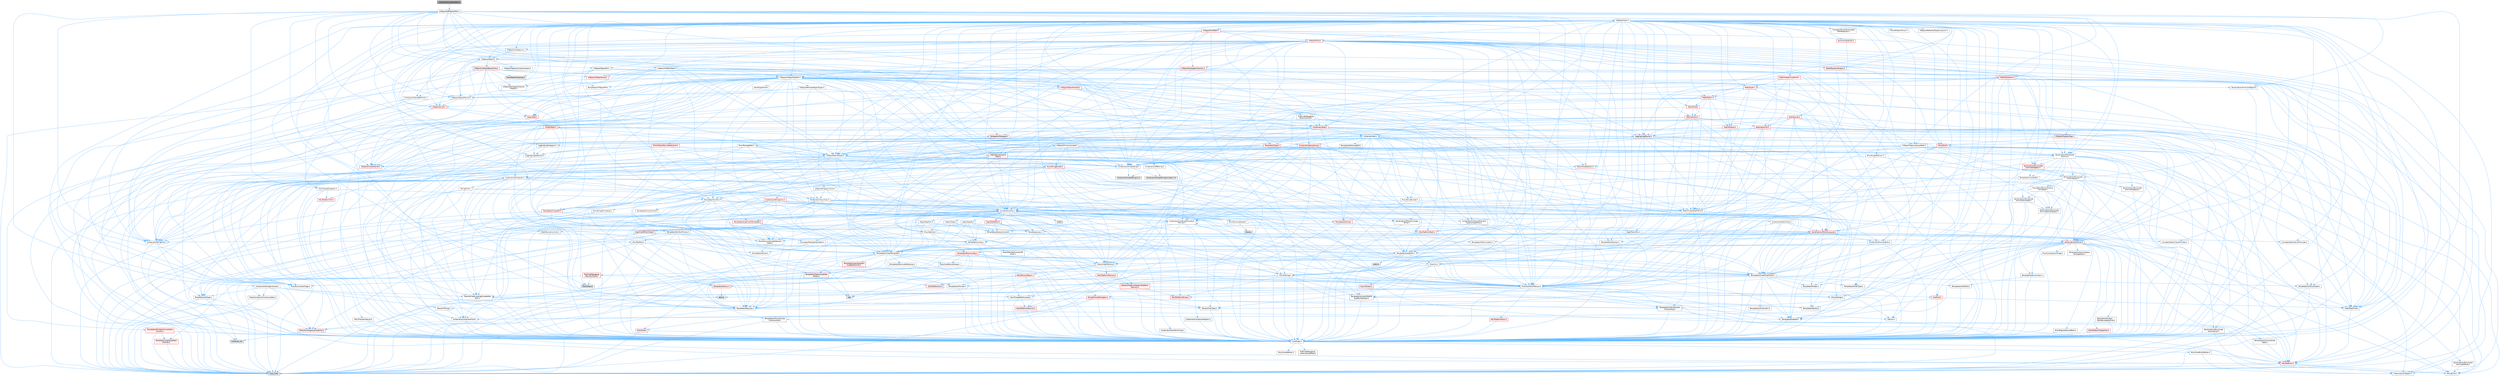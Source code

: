 digraph "LinkerInstancingContext.h"
{
 // INTERACTIVE_SVG=YES
 // LATEX_PDF_SIZE
  bgcolor="transparent";
  edge [fontname=Helvetica,fontsize=10,labelfontname=Helvetica,labelfontsize=10];
  node [fontname=Helvetica,fontsize=10,shape=box,height=0.2,width=0.4];
  Node1 [id="Node000001",label="LinkerInstancingContext.h",height=0.2,width=0.4,color="gray40", fillcolor="grey60", style="filled", fontcolor="black",tooltip=" "];
  Node1 -> Node2 [id="edge1_Node000001_Node000002",color="steelblue1",style="solid",tooltip=" "];
  Node2 [id="Node000002",label="UObject/SoftObjectPath.h",height=0.2,width=0.4,color="grey40", fillcolor="white", style="filled",URL="$d3/dc8/SoftObjectPath_8h.html",tooltip=" "];
  Node2 -> Node3 [id="edge2_Node000002_Node000003",color="steelblue1",style="solid",tooltip=" "];
  Node3 [id="Node000003",label="Algo/Transform.h",height=0.2,width=0.4,color="grey40", fillcolor="white", style="filled",URL="$de/d59/Algo_2Transform_8h.html",tooltip=" "];
  Node3 -> Node4 [id="edge3_Node000003_Node000004",color="steelblue1",style="solid",tooltip=" "];
  Node4 [id="Node000004",label="CoreTypes.h",height=0.2,width=0.4,color="grey40", fillcolor="white", style="filled",URL="$dc/dec/CoreTypes_8h.html",tooltip=" "];
  Node4 -> Node5 [id="edge4_Node000004_Node000005",color="steelblue1",style="solid",tooltip=" "];
  Node5 [id="Node000005",label="HAL/Platform.h",height=0.2,width=0.4,color="red", fillcolor="#FFF0F0", style="filled",URL="$d9/dd0/Platform_8h.html",tooltip=" "];
  Node5 -> Node6 [id="edge5_Node000005_Node000006",color="steelblue1",style="solid",tooltip=" "];
  Node6 [id="Node000006",label="Misc/Build.h",height=0.2,width=0.4,color="grey40", fillcolor="white", style="filled",URL="$d3/dbb/Build_8h.html",tooltip=" "];
  Node5 -> Node8 [id="edge6_Node000005_Node000008",color="steelblue1",style="solid",tooltip=" "];
  Node8 [id="Node000008",label="type_traits",height=0.2,width=0.4,color="grey60", fillcolor="#E0E0E0", style="filled",tooltip=" "];
  Node5 -> Node9 [id="edge7_Node000005_Node000009",color="steelblue1",style="solid",tooltip=" "];
  Node9 [id="Node000009",label="PreprocessorHelpers.h",height=0.2,width=0.4,color="grey40", fillcolor="white", style="filled",URL="$db/ddb/PreprocessorHelpers_8h.html",tooltip=" "];
  Node4 -> Node15 [id="edge8_Node000004_Node000015",color="steelblue1",style="solid",tooltip=" "];
  Node15 [id="Node000015",label="ProfilingDebugging\l/UMemoryDefines.h",height=0.2,width=0.4,color="grey40", fillcolor="white", style="filled",URL="$d2/da2/UMemoryDefines_8h.html",tooltip=" "];
  Node4 -> Node16 [id="edge9_Node000004_Node000016",color="steelblue1",style="solid",tooltip=" "];
  Node16 [id="Node000016",label="Misc/CoreMiscDefines.h",height=0.2,width=0.4,color="grey40", fillcolor="white", style="filled",URL="$da/d38/CoreMiscDefines_8h.html",tooltip=" "];
  Node16 -> Node5 [id="edge10_Node000016_Node000005",color="steelblue1",style="solid",tooltip=" "];
  Node16 -> Node9 [id="edge11_Node000016_Node000009",color="steelblue1",style="solid",tooltip=" "];
  Node4 -> Node17 [id="edge12_Node000004_Node000017",color="steelblue1",style="solid",tooltip=" "];
  Node17 [id="Node000017",label="Misc/CoreDefines.h",height=0.2,width=0.4,color="grey40", fillcolor="white", style="filled",URL="$d3/dd2/CoreDefines_8h.html",tooltip=" "];
  Node3 -> Node18 [id="edge13_Node000003_Node000018",color="steelblue1",style="solid",tooltip=" "];
  Node18 [id="Node000018",label="Templates/Invoke.h",height=0.2,width=0.4,color="grey40", fillcolor="white", style="filled",URL="$d7/deb/Invoke_8h.html",tooltip=" "];
  Node18 -> Node4 [id="edge14_Node000018_Node000004",color="steelblue1",style="solid",tooltip=" "];
  Node18 -> Node19 [id="edge15_Node000018_Node000019",color="steelblue1",style="solid",tooltip=" "];
  Node19 [id="Node000019",label="Traits/MemberFunctionPtr\lOuter.h",height=0.2,width=0.4,color="grey40", fillcolor="white", style="filled",URL="$db/da7/MemberFunctionPtrOuter_8h.html",tooltip=" "];
  Node18 -> Node20 [id="edge16_Node000018_Node000020",color="steelblue1",style="solid",tooltip=" "];
  Node20 [id="Node000020",label="Templates/UnrealTemplate.h",height=0.2,width=0.4,color="grey40", fillcolor="white", style="filled",URL="$d4/d24/UnrealTemplate_8h.html",tooltip=" "];
  Node20 -> Node4 [id="edge17_Node000020_Node000004",color="steelblue1",style="solid",tooltip=" "];
  Node20 -> Node21 [id="edge18_Node000020_Node000021",color="steelblue1",style="solid",tooltip=" "];
  Node21 [id="Node000021",label="Templates/IsPointer.h",height=0.2,width=0.4,color="grey40", fillcolor="white", style="filled",URL="$d7/d05/IsPointer_8h.html",tooltip=" "];
  Node21 -> Node4 [id="edge19_Node000021_Node000004",color="steelblue1",style="solid",tooltip=" "];
  Node20 -> Node22 [id="edge20_Node000020_Node000022",color="steelblue1",style="solid",tooltip=" "];
  Node22 [id="Node000022",label="HAL/UnrealMemory.h",height=0.2,width=0.4,color="grey40", fillcolor="white", style="filled",URL="$d9/d96/UnrealMemory_8h.html",tooltip=" "];
  Node22 -> Node4 [id="edge21_Node000022_Node000004",color="steelblue1",style="solid",tooltip=" "];
  Node22 -> Node23 [id="edge22_Node000022_Node000023",color="steelblue1",style="solid",tooltip=" "];
  Node23 [id="Node000023",label="GenericPlatform/GenericPlatform\lMemory.h",height=0.2,width=0.4,color="red", fillcolor="#FFF0F0", style="filled",URL="$dd/d22/GenericPlatformMemory_8h.html",tooltip=" "];
  Node23 -> Node24 [id="edge23_Node000023_Node000024",color="steelblue1",style="solid",tooltip=" "];
  Node24 [id="Node000024",label="CoreFwd.h",height=0.2,width=0.4,color="red", fillcolor="#FFF0F0", style="filled",URL="$d1/d1e/CoreFwd_8h.html",tooltip=" "];
  Node24 -> Node4 [id="edge24_Node000024_Node000004",color="steelblue1",style="solid",tooltip=" "];
  Node24 -> Node25 [id="edge25_Node000024_Node000025",color="steelblue1",style="solid",tooltip=" "];
  Node25 [id="Node000025",label="Containers/ContainersFwd.h",height=0.2,width=0.4,color="grey40", fillcolor="white", style="filled",URL="$d4/d0a/ContainersFwd_8h.html",tooltip=" "];
  Node25 -> Node5 [id="edge26_Node000025_Node000005",color="steelblue1",style="solid",tooltip=" "];
  Node25 -> Node4 [id="edge27_Node000025_Node000004",color="steelblue1",style="solid",tooltip=" "];
  Node25 -> Node26 [id="edge28_Node000025_Node000026",color="steelblue1",style="solid",tooltip=" "];
  Node26 [id="Node000026",label="Traits/IsContiguousContainer.h",height=0.2,width=0.4,color="red", fillcolor="#FFF0F0", style="filled",URL="$d5/d3c/IsContiguousContainer_8h.html",tooltip=" "];
  Node26 -> Node4 [id="edge29_Node000026_Node000004",color="steelblue1",style="solid",tooltip=" "];
  Node26 -> Node28 [id="edge30_Node000026_Node000028",color="steelblue1",style="solid",tooltip=" "];
  Node28 [id="Node000028",label="initializer_list",height=0.2,width=0.4,color="grey60", fillcolor="#E0E0E0", style="filled",tooltip=" "];
  Node24 -> Node29 [id="edge31_Node000024_Node000029",color="steelblue1",style="solid",tooltip=" "];
  Node29 [id="Node000029",label="Math/MathFwd.h",height=0.2,width=0.4,color="grey40", fillcolor="white", style="filled",URL="$d2/d10/MathFwd_8h.html",tooltip=" "];
  Node29 -> Node5 [id="edge32_Node000029_Node000005",color="steelblue1",style="solid",tooltip=" "];
  Node23 -> Node4 [id="edge33_Node000023_Node000004",color="steelblue1",style="solid",tooltip=" "];
  Node23 -> Node31 [id="edge34_Node000023_Node000031",color="steelblue1",style="solid",tooltip=" "];
  Node31 [id="Node000031",label="HAL/PlatformString.h",height=0.2,width=0.4,color="red", fillcolor="#FFF0F0", style="filled",URL="$db/db5/PlatformString_8h.html",tooltip=" "];
  Node31 -> Node4 [id="edge35_Node000031_Node000004",color="steelblue1",style="solid",tooltip=" "];
  Node22 -> Node35 [id="edge36_Node000022_Node000035",color="steelblue1",style="solid",tooltip=" "];
  Node35 [id="Node000035",label="HAL/MemoryBase.h",height=0.2,width=0.4,color="red", fillcolor="#FFF0F0", style="filled",URL="$d6/d9f/MemoryBase_8h.html",tooltip=" "];
  Node35 -> Node4 [id="edge37_Node000035_Node000004",color="steelblue1",style="solid",tooltip=" "];
  Node35 -> Node36 [id="edge38_Node000035_Node000036",color="steelblue1",style="solid",tooltip=" "];
  Node36 [id="Node000036",label="HAL/PlatformAtomics.h",height=0.2,width=0.4,color="red", fillcolor="#FFF0F0", style="filled",URL="$d3/d36/PlatformAtomics_8h.html",tooltip=" "];
  Node36 -> Node4 [id="edge39_Node000036_Node000004",color="steelblue1",style="solid",tooltip=" "];
  Node35 -> Node39 [id="edge40_Node000035_Node000039",color="steelblue1",style="solid",tooltip=" "];
  Node39 [id="Node000039",label="HAL/PlatformCrt.h",height=0.2,width=0.4,color="red", fillcolor="#FFF0F0", style="filled",URL="$d8/d75/PlatformCrt_8h.html",tooltip=" "];
  Node39 -> Node40 [id="edge41_Node000039_Node000040",color="steelblue1",style="solid",tooltip=" "];
  Node40 [id="Node000040",label="new",height=0.2,width=0.4,color="grey60", fillcolor="#E0E0E0", style="filled",tooltip=" "];
  Node35 -> Node81 [id="edge42_Node000035_Node000081",color="steelblue1",style="solid",tooltip=" "];
  Node81 [id="Node000081",label="Templates/Atomic.h",height=0.2,width=0.4,color="red", fillcolor="#FFF0F0", style="filled",URL="$d3/d91/Atomic_8h.html",tooltip=" "];
  Node81 -> Node82 [id="edge43_Node000081_Node000082",color="steelblue1",style="solid",tooltip=" "];
  Node82 [id="Node000082",label="HAL/ThreadSafeCounter.h",height=0.2,width=0.4,color="grey40", fillcolor="white", style="filled",URL="$dc/dc9/ThreadSafeCounter_8h.html",tooltip=" "];
  Node82 -> Node4 [id="edge44_Node000082_Node000004",color="steelblue1",style="solid",tooltip=" "];
  Node82 -> Node36 [id="edge45_Node000082_Node000036",color="steelblue1",style="solid",tooltip=" "];
  Node81 -> Node78 [id="edge46_Node000081_Node000078",color="steelblue1",style="solid",tooltip=" "];
  Node78 [id="Node000078",label="atomic",height=0.2,width=0.4,color="grey60", fillcolor="#E0E0E0", style="filled",tooltip=" "];
  Node22 -> Node90 [id="edge47_Node000022_Node000090",color="steelblue1",style="solid",tooltip=" "];
  Node90 [id="Node000090",label="HAL/PlatformMemory.h",height=0.2,width=0.4,color="red", fillcolor="#FFF0F0", style="filled",URL="$de/d68/PlatformMemory_8h.html",tooltip=" "];
  Node90 -> Node4 [id="edge48_Node000090_Node000004",color="steelblue1",style="solid",tooltip=" "];
  Node90 -> Node23 [id="edge49_Node000090_Node000023",color="steelblue1",style="solid",tooltip=" "];
  Node22 -> Node92 [id="edge50_Node000022_Node000092",color="steelblue1",style="solid",tooltip=" "];
  Node92 [id="Node000092",label="ProfilingDebugging\l/MemoryTrace.h",height=0.2,width=0.4,color="red", fillcolor="#FFF0F0", style="filled",URL="$da/dd7/MemoryTrace_8h.html",tooltip=" "];
  Node92 -> Node5 [id="edge51_Node000092_Node000005",color="steelblue1",style="solid",tooltip=" "];
  Node92 -> Node56 [id="edge52_Node000092_Node000056",color="steelblue1",style="solid",tooltip=" "];
  Node56 [id="Node000056",label="Misc/EnumClassFlags.h",height=0.2,width=0.4,color="grey40", fillcolor="white", style="filled",URL="$d8/de7/EnumClassFlags_8h.html",tooltip=" "];
  Node92 -> Node64 [id="edge53_Node000092_Node000064",color="steelblue1",style="solid",tooltip=" "];
  Node64 [id="Node000064",label="Trace/Trace.h",height=0.2,width=0.4,color="grey60", fillcolor="#E0E0E0", style="filled",tooltip=" "];
  Node22 -> Node21 [id="edge54_Node000022_Node000021",color="steelblue1",style="solid",tooltip=" "];
  Node20 -> Node93 [id="edge55_Node000020_Node000093",color="steelblue1",style="solid",tooltip=" "];
  Node93 [id="Node000093",label="Templates/CopyQualifiers\lAndRefsFromTo.h",height=0.2,width=0.4,color="red", fillcolor="#FFF0F0", style="filled",URL="$d3/db3/CopyQualifiersAndRefsFromTo_8h.html",tooltip=" "];
  Node20 -> Node95 [id="edge56_Node000020_Node000095",color="steelblue1",style="solid",tooltip=" "];
  Node95 [id="Node000095",label="Templates/UnrealTypeTraits.h",height=0.2,width=0.4,color="grey40", fillcolor="white", style="filled",URL="$d2/d2d/UnrealTypeTraits_8h.html",tooltip=" "];
  Node95 -> Node4 [id="edge57_Node000095_Node000004",color="steelblue1",style="solid",tooltip=" "];
  Node95 -> Node21 [id="edge58_Node000095_Node000021",color="steelblue1",style="solid",tooltip=" "];
  Node95 -> Node48 [id="edge59_Node000095_Node000048",color="steelblue1",style="solid",tooltip=" "];
  Node48 [id="Node000048",label="Misc/AssertionMacros.h",height=0.2,width=0.4,color="grey40", fillcolor="white", style="filled",URL="$d0/dfa/AssertionMacros_8h.html",tooltip=" "];
  Node48 -> Node4 [id="edge60_Node000048_Node000004",color="steelblue1",style="solid",tooltip=" "];
  Node48 -> Node5 [id="edge61_Node000048_Node000005",color="steelblue1",style="solid",tooltip=" "];
  Node48 -> Node49 [id="edge62_Node000048_Node000049",color="steelblue1",style="solid",tooltip=" "];
  Node49 [id="Node000049",label="HAL/PlatformMisc.h",height=0.2,width=0.4,color="red", fillcolor="#FFF0F0", style="filled",URL="$d0/df5/PlatformMisc_8h.html",tooltip=" "];
  Node49 -> Node4 [id="edge63_Node000049_Node000004",color="steelblue1",style="solid",tooltip=" "];
  Node48 -> Node9 [id="edge64_Node000048_Node000009",color="steelblue1",style="solid",tooltip=" "];
  Node48 -> Node65 [id="edge65_Node000048_Node000065",color="steelblue1",style="solid",tooltip=" "];
  Node65 [id="Node000065",label="Templates/EnableIf.h",height=0.2,width=0.4,color="grey40", fillcolor="white", style="filled",URL="$d7/d60/EnableIf_8h.html",tooltip=" "];
  Node65 -> Node4 [id="edge66_Node000065_Node000004",color="steelblue1",style="solid",tooltip=" "];
  Node48 -> Node66 [id="edge67_Node000048_Node000066",color="steelblue1",style="solid",tooltip=" "];
  Node66 [id="Node000066",label="Templates/IsArrayOrRefOf\lTypeByPredicate.h",height=0.2,width=0.4,color="grey40", fillcolor="white", style="filled",URL="$d6/da1/IsArrayOrRefOfTypeByPredicate_8h.html",tooltip=" "];
  Node66 -> Node4 [id="edge68_Node000066_Node000004",color="steelblue1",style="solid",tooltip=" "];
  Node48 -> Node67 [id="edge69_Node000048_Node000067",color="steelblue1",style="solid",tooltip=" "];
  Node67 [id="Node000067",label="Templates/IsValidVariadic\lFunctionArg.h",height=0.2,width=0.4,color="grey40", fillcolor="white", style="filled",URL="$d0/dc8/IsValidVariadicFunctionArg_8h.html",tooltip=" "];
  Node67 -> Node4 [id="edge70_Node000067_Node000004",color="steelblue1",style="solid",tooltip=" "];
  Node67 -> Node68 [id="edge71_Node000067_Node000068",color="steelblue1",style="solid",tooltip=" "];
  Node68 [id="Node000068",label="IsEnum.h",height=0.2,width=0.4,color="grey40", fillcolor="white", style="filled",URL="$d4/de5/IsEnum_8h.html",tooltip=" "];
  Node67 -> Node8 [id="edge72_Node000067_Node000008",color="steelblue1",style="solid",tooltip=" "];
  Node48 -> Node69 [id="edge73_Node000048_Node000069",color="steelblue1",style="solid",tooltip=" "];
  Node69 [id="Node000069",label="Traits/IsCharEncodingCompatible\lWith.h",height=0.2,width=0.4,color="grey40", fillcolor="white", style="filled",URL="$df/dd1/IsCharEncodingCompatibleWith_8h.html",tooltip=" "];
  Node69 -> Node8 [id="edge74_Node000069_Node000008",color="steelblue1",style="solid",tooltip=" "];
  Node69 -> Node70 [id="edge75_Node000069_Node000070",color="steelblue1",style="solid",tooltip=" "];
  Node70 [id="Node000070",label="Traits/IsCharType.h",height=0.2,width=0.4,color="grey40", fillcolor="white", style="filled",URL="$db/d51/IsCharType_8h.html",tooltip=" "];
  Node70 -> Node4 [id="edge76_Node000070_Node000004",color="steelblue1",style="solid",tooltip=" "];
  Node48 -> Node71 [id="edge77_Node000048_Node000071",color="steelblue1",style="solid",tooltip=" "];
  Node71 [id="Node000071",label="Misc/VarArgs.h",height=0.2,width=0.4,color="grey40", fillcolor="white", style="filled",URL="$d5/d6f/VarArgs_8h.html",tooltip=" "];
  Node71 -> Node4 [id="edge78_Node000071_Node000004",color="steelblue1",style="solid",tooltip=" "];
  Node48 -> Node72 [id="edge79_Node000048_Node000072",color="steelblue1",style="solid",tooltip=" "];
  Node72 [id="Node000072",label="String/FormatStringSan.h",height=0.2,width=0.4,color="red", fillcolor="#FFF0F0", style="filled",URL="$d3/d8b/FormatStringSan_8h.html",tooltip=" "];
  Node72 -> Node8 [id="edge80_Node000072_Node000008",color="steelblue1",style="solid",tooltip=" "];
  Node72 -> Node4 [id="edge81_Node000072_Node000004",color="steelblue1",style="solid",tooltip=" "];
  Node72 -> Node73 [id="edge82_Node000072_Node000073",color="steelblue1",style="solid",tooltip=" "];
  Node73 [id="Node000073",label="Templates/Requires.h",height=0.2,width=0.4,color="grey40", fillcolor="white", style="filled",URL="$dc/d96/Requires_8h.html",tooltip=" "];
  Node73 -> Node65 [id="edge83_Node000073_Node000065",color="steelblue1",style="solid",tooltip=" "];
  Node73 -> Node8 [id="edge84_Node000073_Node000008",color="steelblue1",style="solid",tooltip=" "];
  Node72 -> Node74 [id="edge85_Node000072_Node000074",color="steelblue1",style="solid",tooltip=" "];
  Node74 [id="Node000074",label="Templates/Identity.h",height=0.2,width=0.4,color="grey40", fillcolor="white", style="filled",URL="$d0/dd5/Identity_8h.html",tooltip=" "];
  Node72 -> Node67 [id="edge86_Node000072_Node000067",color="steelblue1",style="solid",tooltip=" "];
  Node72 -> Node70 [id="edge87_Node000072_Node000070",color="steelblue1",style="solid",tooltip=" "];
  Node72 -> Node76 [id="edge88_Node000072_Node000076",color="steelblue1",style="solid",tooltip=" "];
  Node76 [id="Node000076",label="Traits/IsTString.h",height=0.2,width=0.4,color="grey40", fillcolor="white", style="filled",URL="$d0/df8/IsTString_8h.html",tooltip=" "];
  Node76 -> Node25 [id="edge89_Node000076_Node000025",color="steelblue1",style="solid",tooltip=" "];
  Node72 -> Node25 [id="edge90_Node000072_Node000025",color="steelblue1",style="solid",tooltip=" "];
  Node48 -> Node78 [id="edge91_Node000048_Node000078",color="steelblue1",style="solid",tooltip=" "];
  Node95 -> Node86 [id="edge92_Node000095_Node000086",color="steelblue1",style="solid",tooltip=" "];
  Node86 [id="Node000086",label="Templates/AndOrNot.h",height=0.2,width=0.4,color="grey40", fillcolor="white", style="filled",URL="$db/d0a/AndOrNot_8h.html",tooltip=" "];
  Node86 -> Node4 [id="edge93_Node000086_Node000004",color="steelblue1",style="solid",tooltip=" "];
  Node95 -> Node65 [id="edge94_Node000095_Node000065",color="steelblue1",style="solid",tooltip=" "];
  Node95 -> Node96 [id="edge95_Node000095_Node000096",color="steelblue1",style="solid",tooltip=" "];
  Node96 [id="Node000096",label="Templates/IsArithmetic.h",height=0.2,width=0.4,color="grey40", fillcolor="white", style="filled",URL="$d2/d5d/IsArithmetic_8h.html",tooltip=" "];
  Node96 -> Node4 [id="edge96_Node000096_Node000004",color="steelblue1",style="solid",tooltip=" "];
  Node95 -> Node68 [id="edge97_Node000095_Node000068",color="steelblue1",style="solid",tooltip=" "];
  Node95 -> Node97 [id="edge98_Node000095_Node000097",color="steelblue1",style="solid",tooltip=" "];
  Node97 [id="Node000097",label="Templates/Models.h",height=0.2,width=0.4,color="grey40", fillcolor="white", style="filled",URL="$d3/d0c/Models_8h.html",tooltip=" "];
  Node97 -> Node74 [id="edge99_Node000097_Node000074",color="steelblue1",style="solid",tooltip=" "];
  Node95 -> Node98 [id="edge100_Node000095_Node000098",color="steelblue1",style="solid",tooltip=" "];
  Node98 [id="Node000098",label="Templates/IsPODType.h",height=0.2,width=0.4,color="grey40", fillcolor="white", style="filled",URL="$d7/db1/IsPODType_8h.html",tooltip=" "];
  Node98 -> Node4 [id="edge101_Node000098_Node000004",color="steelblue1",style="solid",tooltip=" "];
  Node95 -> Node99 [id="edge102_Node000095_Node000099",color="steelblue1",style="solid",tooltip=" "];
  Node99 [id="Node000099",label="Templates/IsUECoreType.h",height=0.2,width=0.4,color="grey40", fillcolor="white", style="filled",URL="$d1/db8/IsUECoreType_8h.html",tooltip=" "];
  Node99 -> Node4 [id="edge103_Node000099_Node000004",color="steelblue1",style="solid",tooltip=" "];
  Node99 -> Node8 [id="edge104_Node000099_Node000008",color="steelblue1",style="solid",tooltip=" "];
  Node95 -> Node87 [id="edge105_Node000095_Node000087",color="steelblue1",style="solid",tooltip=" "];
  Node87 [id="Node000087",label="Templates/IsTriviallyCopy\lConstructible.h",height=0.2,width=0.4,color="grey40", fillcolor="white", style="filled",URL="$d3/d78/IsTriviallyCopyConstructible_8h.html",tooltip=" "];
  Node87 -> Node4 [id="edge106_Node000087_Node000004",color="steelblue1",style="solid",tooltip=" "];
  Node87 -> Node8 [id="edge107_Node000087_Node000008",color="steelblue1",style="solid",tooltip=" "];
  Node20 -> Node100 [id="edge108_Node000020_Node000100",color="steelblue1",style="solid",tooltip=" "];
  Node100 [id="Node000100",label="Templates/RemoveReference.h",height=0.2,width=0.4,color="grey40", fillcolor="white", style="filled",URL="$da/dbe/RemoveReference_8h.html",tooltip=" "];
  Node100 -> Node4 [id="edge109_Node000100_Node000004",color="steelblue1",style="solid",tooltip=" "];
  Node20 -> Node73 [id="edge110_Node000020_Node000073",color="steelblue1",style="solid",tooltip=" "];
  Node20 -> Node101 [id="edge111_Node000020_Node000101",color="steelblue1",style="solid",tooltip=" "];
  Node101 [id="Node000101",label="Templates/TypeCompatible\lBytes.h",height=0.2,width=0.4,color="red", fillcolor="#FFF0F0", style="filled",URL="$df/d0a/TypeCompatibleBytes_8h.html",tooltip=" "];
  Node101 -> Node4 [id="edge112_Node000101_Node000004",color="steelblue1",style="solid",tooltip=" "];
  Node101 -> Node40 [id="edge113_Node000101_Node000040",color="steelblue1",style="solid",tooltip=" "];
  Node101 -> Node8 [id="edge114_Node000101_Node000008",color="steelblue1",style="solid",tooltip=" "];
  Node20 -> Node74 [id="edge115_Node000020_Node000074",color="steelblue1",style="solid",tooltip=" "];
  Node20 -> Node26 [id="edge116_Node000020_Node000026",color="steelblue1",style="solid",tooltip=" "];
  Node20 -> Node102 [id="edge117_Node000020_Node000102",color="steelblue1",style="solid",tooltip=" "];
  Node102 [id="Node000102",label="Traits/UseBitwiseSwap.h",height=0.2,width=0.4,color="grey40", fillcolor="white", style="filled",URL="$db/df3/UseBitwiseSwap_8h.html",tooltip=" "];
  Node102 -> Node4 [id="edge118_Node000102_Node000004",color="steelblue1",style="solid",tooltip=" "];
  Node102 -> Node8 [id="edge119_Node000102_Node000008",color="steelblue1",style="solid",tooltip=" "];
  Node20 -> Node8 [id="edge120_Node000020_Node000008",color="steelblue1",style="solid",tooltip=" "];
  Node18 -> Node8 [id="edge121_Node000018_Node000008",color="steelblue1",style="solid",tooltip=" "];
  Node2 -> Node103 [id="edge122_Node000002_Node000103",color="steelblue1",style="solid",tooltip=" "];
  Node103 [id="Node000103",label="Containers/Array.h",height=0.2,width=0.4,color="grey40", fillcolor="white", style="filled",URL="$df/dd0/Array_8h.html",tooltip=" "];
  Node103 -> Node4 [id="edge123_Node000103_Node000004",color="steelblue1",style="solid",tooltip=" "];
  Node103 -> Node48 [id="edge124_Node000103_Node000048",color="steelblue1",style="solid",tooltip=" "];
  Node103 -> Node104 [id="edge125_Node000103_Node000104",color="steelblue1",style="solid",tooltip=" "];
  Node104 [id="Node000104",label="Misc/IntrusiveUnsetOptional\lState.h",height=0.2,width=0.4,color="grey40", fillcolor="white", style="filled",URL="$d2/d0a/IntrusiveUnsetOptionalState_8h.html",tooltip=" "];
  Node104 -> Node105 [id="edge126_Node000104_Node000105",color="steelblue1",style="solid",tooltip=" "];
  Node105 [id="Node000105",label="Misc/OptionalFwd.h",height=0.2,width=0.4,color="grey40", fillcolor="white", style="filled",URL="$dc/d50/OptionalFwd_8h.html",tooltip=" "];
  Node103 -> Node106 [id="edge127_Node000103_Node000106",color="steelblue1",style="solid",tooltip=" "];
  Node106 [id="Node000106",label="Misc/ReverseIterate.h",height=0.2,width=0.4,color="grey40", fillcolor="white", style="filled",URL="$db/de3/ReverseIterate_8h.html",tooltip=" "];
  Node106 -> Node5 [id="edge128_Node000106_Node000005",color="steelblue1",style="solid",tooltip=" "];
  Node106 -> Node107 [id="edge129_Node000106_Node000107",color="steelblue1",style="solid",tooltip=" "];
  Node107 [id="Node000107",label="iterator",height=0.2,width=0.4,color="grey60", fillcolor="#E0E0E0", style="filled",tooltip=" "];
  Node103 -> Node22 [id="edge130_Node000103_Node000022",color="steelblue1",style="solid",tooltip=" "];
  Node103 -> Node95 [id="edge131_Node000103_Node000095",color="steelblue1",style="solid",tooltip=" "];
  Node103 -> Node20 [id="edge132_Node000103_Node000020",color="steelblue1",style="solid",tooltip=" "];
  Node103 -> Node108 [id="edge133_Node000103_Node000108",color="steelblue1",style="solid",tooltip=" "];
  Node108 [id="Node000108",label="Containers/AllowShrinking.h",height=0.2,width=0.4,color="grey40", fillcolor="white", style="filled",URL="$d7/d1a/AllowShrinking_8h.html",tooltip=" "];
  Node108 -> Node4 [id="edge134_Node000108_Node000004",color="steelblue1",style="solid",tooltip=" "];
  Node103 -> Node109 [id="edge135_Node000103_Node000109",color="steelblue1",style="solid",tooltip=" "];
  Node109 [id="Node000109",label="Containers/ContainerAllocation\lPolicies.h",height=0.2,width=0.4,color="grey40", fillcolor="white", style="filled",URL="$d7/dff/ContainerAllocationPolicies_8h.html",tooltip=" "];
  Node109 -> Node4 [id="edge136_Node000109_Node000004",color="steelblue1",style="solid",tooltip=" "];
  Node109 -> Node110 [id="edge137_Node000109_Node000110",color="steelblue1",style="solid",tooltip=" "];
  Node110 [id="Node000110",label="Containers/ContainerHelpers.h",height=0.2,width=0.4,color="grey40", fillcolor="white", style="filled",URL="$d7/d33/ContainerHelpers_8h.html",tooltip=" "];
  Node110 -> Node4 [id="edge138_Node000110_Node000004",color="steelblue1",style="solid",tooltip=" "];
  Node109 -> Node109 [id="edge139_Node000109_Node000109",color="steelblue1",style="solid",tooltip=" "];
  Node109 -> Node111 [id="edge140_Node000109_Node000111",color="steelblue1",style="solid",tooltip=" "];
  Node111 [id="Node000111",label="HAL/PlatformMath.h",height=0.2,width=0.4,color="red", fillcolor="#FFF0F0", style="filled",URL="$dc/d53/PlatformMath_8h.html",tooltip=" "];
  Node111 -> Node4 [id="edge141_Node000111_Node000004",color="steelblue1",style="solid",tooltip=" "];
  Node109 -> Node22 [id="edge142_Node000109_Node000022",color="steelblue1",style="solid",tooltip=" "];
  Node109 -> Node54 [id="edge143_Node000109_Node000054",color="steelblue1",style="solid",tooltip=" "];
  Node54 [id="Node000054",label="Math/NumericLimits.h",height=0.2,width=0.4,color="grey40", fillcolor="white", style="filled",URL="$df/d1b/NumericLimits_8h.html",tooltip=" "];
  Node54 -> Node4 [id="edge144_Node000054_Node000004",color="steelblue1",style="solid",tooltip=" "];
  Node109 -> Node48 [id="edge145_Node000109_Node000048",color="steelblue1",style="solid",tooltip=" "];
  Node109 -> Node119 [id="edge146_Node000109_Node000119",color="steelblue1",style="solid",tooltip=" "];
  Node119 [id="Node000119",label="Templates/IsPolymorphic.h",height=0.2,width=0.4,color="grey40", fillcolor="white", style="filled",URL="$dc/d20/IsPolymorphic_8h.html",tooltip=" "];
  Node109 -> Node120 [id="edge147_Node000109_Node000120",color="steelblue1",style="solid",tooltip=" "];
  Node120 [id="Node000120",label="Templates/MemoryOps.h",height=0.2,width=0.4,color="red", fillcolor="#FFF0F0", style="filled",URL="$db/dea/MemoryOps_8h.html",tooltip=" "];
  Node120 -> Node4 [id="edge148_Node000120_Node000004",color="steelblue1",style="solid",tooltip=" "];
  Node120 -> Node22 [id="edge149_Node000120_Node000022",color="steelblue1",style="solid",tooltip=" "];
  Node120 -> Node87 [id="edge150_Node000120_Node000087",color="steelblue1",style="solid",tooltip=" "];
  Node120 -> Node73 [id="edge151_Node000120_Node000073",color="steelblue1",style="solid",tooltip=" "];
  Node120 -> Node95 [id="edge152_Node000120_Node000095",color="steelblue1",style="solid",tooltip=" "];
  Node120 -> Node102 [id="edge153_Node000120_Node000102",color="steelblue1",style="solid",tooltip=" "];
  Node120 -> Node40 [id="edge154_Node000120_Node000040",color="steelblue1",style="solid",tooltip=" "];
  Node120 -> Node8 [id="edge155_Node000120_Node000008",color="steelblue1",style="solid",tooltip=" "];
  Node109 -> Node101 [id="edge156_Node000109_Node000101",color="steelblue1",style="solid",tooltip=" "];
  Node109 -> Node8 [id="edge157_Node000109_Node000008",color="steelblue1",style="solid",tooltip=" "];
  Node103 -> Node121 [id="edge158_Node000103_Node000121",color="steelblue1",style="solid",tooltip=" "];
  Node121 [id="Node000121",label="Containers/ContainerElement\lTypeCompatibility.h",height=0.2,width=0.4,color="grey40", fillcolor="white", style="filled",URL="$df/ddf/ContainerElementTypeCompatibility_8h.html",tooltip=" "];
  Node121 -> Node4 [id="edge159_Node000121_Node000004",color="steelblue1",style="solid",tooltip=" "];
  Node121 -> Node95 [id="edge160_Node000121_Node000095",color="steelblue1",style="solid",tooltip=" "];
  Node103 -> Node122 [id="edge161_Node000103_Node000122",color="steelblue1",style="solid",tooltip=" "];
  Node122 [id="Node000122",label="Serialization/Archive.h",height=0.2,width=0.4,color="red", fillcolor="#FFF0F0", style="filled",URL="$d7/d3b/Archive_8h.html",tooltip=" "];
  Node122 -> Node24 [id="edge162_Node000122_Node000024",color="steelblue1",style="solid",tooltip=" "];
  Node122 -> Node4 [id="edge163_Node000122_Node000004",color="steelblue1",style="solid",tooltip=" "];
  Node122 -> Node123 [id="edge164_Node000122_Node000123",color="steelblue1",style="solid",tooltip=" "];
  Node123 [id="Node000123",label="HAL/PlatformProperties.h",height=0.2,width=0.4,color="red", fillcolor="#FFF0F0", style="filled",URL="$d9/db0/PlatformProperties_8h.html",tooltip=" "];
  Node123 -> Node4 [id="edge165_Node000123_Node000004",color="steelblue1",style="solid",tooltip=" "];
  Node122 -> Node126 [id="edge166_Node000122_Node000126",color="steelblue1",style="solid",tooltip=" "];
  Node126 [id="Node000126",label="Internationalization\l/TextNamespaceFwd.h",height=0.2,width=0.4,color="grey40", fillcolor="white", style="filled",URL="$d8/d97/TextNamespaceFwd_8h.html",tooltip=" "];
  Node126 -> Node4 [id="edge167_Node000126_Node000004",color="steelblue1",style="solid",tooltip=" "];
  Node122 -> Node29 [id="edge168_Node000122_Node000029",color="steelblue1",style="solid",tooltip=" "];
  Node122 -> Node48 [id="edge169_Node000122_Node000048",color="steelblue1",style="solid",tooltip=" "];
  Node122 -> Node6 [id="edge170_Node000122_Node000006",color="steelblue1",style="solid",tooltip=" "];
  Node122 -> Node55 [id="edge171_Node000122_Node000055",color="steelblue1",style="solid",tooltip=" "];
  Node55 [id="Node000055",label="Misc/CompressionFlags.h",height=0.2,width=0.4,color="grey40", fillcolor="white", style="filled",URL="$d9/d76/CompressionFlags_8h.html",tooltip=" "];
  Node122 -> Node127 [id="edge172_Node000122_Node000127",color="steelblue1",style="solid",tooltip=" "];
  Node127 [id="Node000127",label="Misc/EngineVersionBase.h",height=0.2,width=0.4,color="grey40", fillcolor="white", style="filled",URL="$d5/d2b/EngineVersionBase_8h.html",tooltip=" "];
  Node127 -> Node4 [id="edge173_Node000127_Node000004",color="steelblue1",style="solid",tooltip=" "];
  Node122 -> Node71 [id="edge174_Node000122_Node000071",color="steelblue1",style="solid",tooltip=" "];
  Node122 -> Node128 [id="edge175_Node000122_Node000128",color="steelblue1",style="solid",tooltip=" "];
  Node128 [id="Node000128",label="Serialization/ArchiveCook\lData.h",height=0.2,width=0.4,color="grey40", fillcolor="white", style="filled",URL="$dc/db6/ArchiveCookData_8h.html",tooltip=" "];
  Node128 -> Node5 [id="edge176_Node000128_Node000005",color="steelblue1",style="solid",tooltip=" "];
  Node122 -> Node129 [id="edge177_Node000122_Node000129",color="steelblue1",style="solid",tooltip=" "];
  Node129 [id="Node000129",label="Serialization/ArchiveSave\lPackageData.h",height=0.2,width=0.4,color="grey40", fillcolor="white", style="filled",URL="$d1/d37/ArchiveSavePackageData_8h.html",tooltip=" "];
  Node122 -> Node65 [id="edge178_Node000122_Node000065",color="steelblue1",style="solid",tooltip=" "];
  Node122 -> Node66 [id="edge179_Node000122_Node000066",color="steelblue1",style="solid",tooltip=" "];
  Node122 -> Node130 [id="edge180_Node000122_Node000130",color="steelblue1",style="solid",tooltip=" "];
  Node130 [id="Node000130",label="Templates/IsEnumClass.h",height=0.2,width=0.4,color="grey40", fillcolor="white", style="filled",URL="$d7/d15/IsEnumClass_8h.html",tooltip=" "];
  Node130 -> Node4 [id="edge181_Node000130_Node000004",color="steelblue1",style="solid",tooltip=" "];
  Node130 -> Node86 [id="edge182_Node000130_Node000086",color="steelblue1",style="solid",tooltip=" "];
  Node122 -> Node67 [id="edge183_Node000122_Node000067",color="steelblue1",style="solid",tooltip=" "];
  Node122 -> Node20 [id="edge184_Node000122_Node000020",color="steelblue1",style="solid",tooltip=" "];
  Node122 -> Node69 [id="edge185_Node000122_Node000069",color="steelblue1",style="solid",tooltip=" "];
  Node103 -> Node132 [id="edge186_Node000103_Node000132",color="steelblue1",style="solid",tooltip=" "];
  Node132 [id="Node000132",label="Serialization/MemoryImage\lWriter.h",height=0.2,width=0.4,color="grey40", fillcolor="white", style="filled",URL="$d0/d08/MemoryImageWriter_8h.html",tooltip=" "];
  Node132 -> Node4 [id="edge187_Node000132_Node000004",color="steelblue1",style="solid",tooltip=" "];
  Node132 -> Node133 [id="edge188_Node000132_Node000133",color="steelblue1",style="solid",tooltip=" "];
  Node133 [id="Node000133",label="Serialization/MemoryLayout.h",height=0.2,width=0.4,color="red", fillcolor="#FFF0F0", style="filled",URL="$d7/d66/MemoryLayout_8h.html",tooltip=" "];
  Node133 -> Node134 [id="edge189_Node000133_Node000134",color="steelblue1",style="solid",tooltip=" "];
  Node134 [id="Node000134",label="Concepts/StaticClassProvider.h",height=0.2,width=0.4,color="grey40", fillcolor="white", style="filled",URL="$dd/d83/StaticClassProvider_8h.html",tooltip=" "];
  Node133 -> Node135 [id="edge190_Node000133_Node000135",color="steelblue1",style="solid",tooltip=" "];
  Node135 [id="Node000135",label="Concepts/StaticStructProvider.h",height=0.2,width=0.4,color="grey40", fillcolor="white", style="filled",URL="$d5/d77/StaticStructProvider_8h.html",tooltip=" "];
  Node133 -> Node136 [id="edge191_Node000133_Node000136",color="steelblue1",style="solid",tooltip=" "];
  Node136 [id="Node000136",label="Containers/EnumAsByte.h",height=0.2,width=0.4,color="grey40", fillcolor="white", style="filled",URL="$d6/d9a/EnumAsByte_8h.html",tooltip=" "];
  Node136 -> Node4 [id="edge192_Node000136_Node000004",color="steelblue1",style="solid",tooltip=" "];
  Node136 -> Node98 [id="edge193_Node000136_Node000098",color="steelblue1",style="solid",tooltip=" "];
  Node136 -> Node137 [id="edge194_Node000136_Node000137",color="steelblue1",style="solid",tooltip=" "];
  Node137 [id="Node000137",label="Templates/TypeHash.h",height=0.2,width=0.4,color="grey40", fillcolor="white", style="filled",URL="$d1/d62/TypeHash_8h.html",tooltip=" "];
  Node137 -> Node4 [id="edge195_Node000137_Node000004",color="steelblue1",style="solid",tooltip=" "];
  Node137 -> Node73 [id="edge196_Node000137_Node000073",color="steelblue1",style="solid",tooltip=" "];
  Node137 -> Node138 [id="edge197_Node000137_Node000138",color="steelblue1",style="solid",tooltip=" "];
  Node138 [id="Node000138",label="Misc/Crc.h",height=0.2,width=0.4,color="grey40", fillcolor="white", style="filled",URL="$d4/dd2/Crc_8h.html",tooltip=" "];
  Node138 -> Node4 [id="edge198_Node000138_Node000004",color="steelblue1",style="solid",tooltip=" "];
  Node138 -> Node31 [id="edge199_Node000138_Node000031",color="steelblue1",style="solid",tooltip=" "];
  Node138 -> Node48 [id="edge200_Node000138_Node000048",color="steelblue1",style="solid",tooltip=" "];
  Node138 -> Node139 [id="edge201_Node000138_Node000139",color="steelblue1",style="solid",tooltip=" "];
  Node139 [id="Node000139",label="Misc/CString.h",height=0.2,width=0.4,color="grey40", fillcolor="white", style="filled",URL="$d2/d49/CString_8h.html",tooltip=" "];
  Node139 -> Node4 [id="edge202_Node000139_Node000004",color="steelblue1",style="solid",tooltip=" "];
  Node139 -> Node39 [id="edge203_Node000139_Node000039",color="steelblue1",style="solid",tooltip=" "];
  Node139 -> Node31 [id="edge204_Node000139_Node000031",color="steelblue1",style="solid",tooltip=" "];
  Node139 -> Node48 [id="edge205_Node000139_Node000048",color="steelblue1",style="solid",tooltip=" "];
  Node139 -> Node140 [id="edge206_Node000139_Node000140",color="steelblue1",style="solid",tooltip=" "];
  Node140 [id="Node000140",label="Misc/Char.h",height=0.2,width=0.4,color="red", fillcolor="#FFF0F0", style="filled",URL="$d0/d58/Char_8h.html",tooltip=" "];
  Node140 -> Node4 [id="edge207_Node000140_Node000004",color="steelblue1",style="solid",tooltip=" "];
  Node140 -> Node8 [id="edge208_Node000140_Node000008",color="steelblue1",style="solid",tooltip=" "];
  Node139 -> Node71 [id="edge209_Node000139_Node000071",color="steelblue1",style="solid",tooltip=" "];
  Node139 -> Node66 [id="edge210_Node000139_Node000066",color="steelblue1",style="solid",tooltip=" "];
  Node139 -> Node67 [id="edge211_Node000139_Node000067",color="steelblue1",style="solid",tooltip=" "];
  Node139 -> Node69 [id="edge212_Node000139_Node000069",color="steelblue1",style="solid",tooltip=" "];
  Node138 -> Node140 [id="edge213_Node000138_Node000140",color="steelblue1",style="solid",tooltip=" "];
  Node138 -> Node95 [id="edge214_Node000138_Node000095",color="steelblue1",style="solid",tooltip=" "];
  Node138 -> Node70 [id="edge215_Node000138_Node000070",color="steelblue1",style="solid",tooltip=" "];
  Node137 -> Node143 [id="edge216_Node000137_Node000143",color="steelblue1",style="solid",tooltip=" "];
  Node143 [id="Node000143",label="stdint.h",height=0.2,width=0.4,color="grey60", fillcolor="#E0E0E0", style="filled",tooltip=" "];
  Node137 -> Node8 [id="edge217_Node000137_Node000008",color="steelblue1",style="solid",tooltip=" "];
  Node133 -> Node51 [id="edge218_Node000133_Node000051",color="steelblue1",style="solid",tooltip=" "];
  Node51 [id="Node000051",label="Containers/StringFwd.h",height=0.2,width=0.4,color="grey40", fillcolor="white", style="filled",URL="$df/d37/StringFwd_8h.html",tooltip=" "];
  Node51 -> Node4 [id="edge219_Node000051_Node000004",color="steelblue1",style="solid",tooltip=" "];
  Node51 -> Node52 [id="edge220_Node000051_Node000052",color="steelblue1",style="solid",tooltip=" "];
  Node52 [id="Node000052",label="Traits/ElementType.h",height=0.2,width=0.4,color="grey40", fillcolor="white", style="filled",URL="$d5/d4f/ElementType_8h.html",tooltip=" "];
  Node52 -> Node5 [id="edge221_Node000052_Node000005",color="steelblue1",style="solid",tooltip=" "];
  Node52 -> Node28 [id="edge222_Node000052_Node000028",color="steelblue1",style="solid",tooltip=" "];
  Node52 -> Node8 [id="edge223_Node000052_Node000008",color="steelblue1",style="solid",tooltip=" "];
  Node51 -> Node26 [id="edge224_Node000051_Node000026",color="steelblue1",style="solid",tooltip=" "];
  Node133 -> Node22 [id="edge225_Node000133_Node000022",color="steelblue1",style="solid",tooltip=" "];
  Node133 -> Node65 [id="edge226_Node000133_Node000065",color="steelblue1",style="solid",tooltip=" "];
  Node133 -> Node145 [id="edge227_Node000133_Node000145",color="steelblue1",style="solid",tooltip=" "];
  Node145 [id="Node000145",label="Templates/IsAbstract.h",height=0.2,width=0.4,color="grey40", fillcolor="white", style="filled",URL="$d8/db7/IsAbstract_8h.html",tooltip=" "];
  Node133 -> Node119 [id="edge228_Node000133_Node000119",color="steelblue1",style="solid",tooltip=" "];
  Node133 -> Node97 [id="edge229_Node000133_Node000097",color="steelblue1",style="solid",tooltip=" "];
  Node133 -> Node20 [id="edge230_Node000133_Node000020",color="steelblue1",style="solid",tooltip=" "];
  Node103 -> Node146 [id="edge231_Node000103_Node000146",color="steelblue1",style="solid",tooltip=" "];
  Node146 [id="Node000146",label="Algo/Heapify.h",height=0.2,width=0.4,color="grey40", fillcolor="white", style="filled",URL="$d0/d2a/Heapify_8h.html",tooltip=" "];
  Node146 -> Node147 [id="edge232_Node000146_Node000147",color="steelblue1",style="solid",tooltip=" "];
  Node147 [id="Node000147",label="Algo/Impl/BinaryHeap.h",height=0.2,width=0.4,color="red", fillcolor="#FFF0F0", style="filled",URL="$d7/da3/Algo_2Impl_2BinaryHeap_8h.html",tooltip=" "];
  Node147 -> Node18 [id="edge233_Node000147_Node000018",color="steelblue1",style="solid",tooltip=" "];
  Node147 -> Node8 [id="edge234_Node000147_Node000008",color="steelblue1",style="solid",tooltip=" "];
  Node146 -> Node150 [id="edge235_Node000146_Node000150",color="steelblue1",style="solid",tooltip=" "];
  Node150 [id="Node000150",label="Templates/IdentityFunctor.h",height=0.2,width=0.4,color="grey40", fillcolor="white", style="filled",URL="$d7/d2e/IdentityFunctor_8h.html",tooltip=" "];
  Node150 -> Node5 [id="edge236_Node000150_Node000005",color="steelblue1",style="solid",tooltip=" "];
  Node146 -> Node18 [id="edge237_Node000146_Node000018",color="steelblue1",style="solid",tooltip=" "];
  Node146 -> Node151 [id="edge238_Node000146_Node000151",color="steelblue1",style="solid",tooltip=" "];
  Node151 [id="Node000151",label="Templates/Less.h",height=0.2,width=0.4,color="grey40", fillcolor="white", style="filled",URL="$de/dc8/Less_8h.html",tooltip=" "];
  Node151 -> Node4 [id="edge239_Node000151_Node000004",color="steelblue1",style="solid",tooltip=" "];
  Node151 -> Node20 [id="edge240_Node000151_Node000020",color="steelblue1",style="solid",tooltip=" "];
  Node146 -> Node20 [id="edge241_Node000146_Node000020",color="steelblue1",style="solid",tooltip=" "];
  Node103 -> Node152 [id="edge242_Node000103_Node000152",color="steelblue1",style="solid",tooltip=" "];
  Node152 [id="Node000152",label="Algo/HeapSort.h",height=0.2,width=0.4,color="grey40", fillcolor="white", style="filled",URL="$d3/d92/HeapSort_8h.html",tooltip=" "];
  Node152 -> Node147 [id="edge243_Node000152_Node000147",color="steelblue1",style="solid",tooltip=" "];
  Node152 -> Node150 [id="edge244_Node000152_Node000150",color="steelblue1",style="solid",tooltip=" "];
  Node152 -> Node151 [id="edge245_Node000152_Node000151",color="steelblue1",style="solid",tooltip=" "];
  Node152 -> Node20 [id="edge246_Node000152_Node000020",color="steelblue1",style="solid",tooltip=" "];
  Node103 -> Node153 [id="edge247_Node000103_Node000153",color="steelblue1",style="solid",tooltip=" "];
  Node153 [id="Node000153",label="Algo/IsHeap.h",height=0.2,width=0.4,color="grey40", fillcolor="white", style="filled",URL="$de/d32/IsHeap_8h.html",tooltip=" "];
  Node153 -> Node147 [id="edge248_Node000153_Node000147",color="steelblue1",style="solid",tooltip=" "];
  Node153 -> Node150 [id="edge249_Node000153_Node000150",color="steelblue1",style="solid",tooltip=" "];
  Node153 -> Node18 [id="edge250_Node000153_Node000018",color="steelblue1",style="solid",tooltip=" "];
  Node153 -> Node151 [id="edge251_Node000153_Node000151",color="steelblue1",style="solid",tooltip=" "];
  Node153 -> Node20 [id="edge252_Node000153_Node000020",color="steelblue1",style="solid",tooltip=" "];
  Node103 -> Node147 [id="edge253_Node000103_Node000147",color="steelblue1",style="solid",tooltip=" "];
  Node103 -> Node154 [id="edge254_Node000103_Node000154",color="steelblue1",style="solid",tooltip=" "];
  Node154 [id="Node000154",label="Algo/StableSort.h",height=0.2,width=0.4,color="red", fillcolor="#FFF0F0", style="filled",URL="$d7/d3c/StableSort_8h.html",tooltip=" "];
  Node154 -> Node150 [id="edge255_Node000154_Node000150",color="steelblue1",style="solid",tooltip=" "];
  Node154 -> Node18 [id="edge256_Node000154_Node000018",color="steelblue1",style="solid",tooltip=" "];
  Node154 -> Node151 [id="edge257_Node000154_Node000151",color="steelblue1",style="solid",tooltip=" "];
  Node154 -> Node20 [id="edge258_Node000154_Node000020",color="steelblue1",style="solid",tooltip=" "];
  Node103 -> Node157 [id="edge259_Node000103_Node000157",color="steelblue1",style="solid",tooltip=" "];
  Node157 [id="Node000157",label="Concepts/GetTypeHashable.h",height=0.2,width=0.4,color="grey40", fillcolor="white", style="filled",URL="$d3/da2/GetTypeHashable_8h.html",tooltip=" "];
  Node157 -> Node4 [id="edge260_Node000157_Node000004",color="steelblue1",style="solid",tooltip=" "];
  Node157 -> Node137 [id="edge261_Node000157_Node000137",color="steelblue1",style="solid",tooltip=" "];
  Node103 -> Node150 [id="edge262_Node000103_Node000150",color="steelblue1",style="solid",tooltip=" "];
  Node103 -> Node18 [id="edge263_Node000103_Node000018",color="steelblue1",style="solid",tooltip=" "];
  Node103 -> Node151 [id="edge264_Node000103_Node000151",color="steelblue1",style="solid",tooltip=" "];
  Node103 -> Node158 [id="edge265_Node000103_Node000158",color="steelblue1",style="solid",tooltip=" "];
  Node158 [id="Node000158",label="Templates/LosesQualifiers\lFromTo.h",height=0.2,width=0.4,color="red", fillcolor="#FFF0F0", style="filled",URL="$d2/db3/LosesQualifiersFromTo_8h.html",tooltip=" "];
  Node158 -> Node8 [id="edge266_Node000158_Node000008",color="steelblue1",style="solid",tooltip=" "];
  Node103 -> Node73 [id="edge267_Node000103_Node000073",color="steelblue1",style="solid",tooltip=" "];
  Node103 -> Node159 [id="edge268_Node000103_Node000159",color="steelblue1",style="solid",tooltip=" "];
  Node159 [id="Node000159",label="Templates/Sorting.h",height=0.2,width=0.4,color="red", fillcolor="#FFF0F0", style="filled",URL="$d3/d9e/Sorting_8h.html",tooltip=" "];
  Node159 -> Node4 [id="edge269_Node000159_Node000004",color="steelblue1",style="solid",tooltip=" "];
  Node159 -> Node111 [id="edge270_Node000159_Node000111",color="steelblue1",style="solid",tooltip=" "];
  Node159 -> Node151 [id="edge271_Node000159_Node000151",color="steelblue1",style="solid",tooltip=" "];
  Node103 -> Node163 [id="edge272_Node000103_Node000163",color="steelblue1",style="solid",tooltip=" "];
  Node163 [id="Node000163",label="Templates/AlignmentTemplates.h",height=0.2,width=0.4,color="red", fillcolor="#FFF0F0", style="filled",URL="$dd/d32/AlignmentTemplates_8h.html",tooltip=" "];
  Node163 -> Node4 [id="edge273_Node000163_Node000004",color="steelblue1",style="solid",tooltip=" "];
  Node163 -> Node21 [id="edge274_Node000163_Node000021",color="steelblue1",style="solid",tooltip=" "];
  Node103 -> Node52 [id="edge275_Node000103_Node000052",color="steelblue1",style="solid",tooltip=" "];
  Node103 -> Node117 [id="edge276_Node000103_Node000117",color="steelblue1",style="solid",tooltip=" "];
  Node117 [id="Node000117",label="limits",height=0.2,width=0.4,color="grey60", fillcolor="#E0E0E0", style="filled",tooltip=" "];
  Node103 -> Node8 [id="edge277_Node000103_Node000008",color="steelblue1",style="solid",tooltip=" "];
  Node2 -> Node164 [id="edge278_Node000002_Node000164",color="steelblue1",style="solid",tooltip=" "];
  Node164 [id="Node000164",label="Containers/Set.h",height=0.2,width=0.4,color="grey40", fillcolor="white", style="filled",URL="$d4/d45/Set_8h.html",tooltip=" "];
  Node164 -> Node109 [id="edge279_Node000164_Node000109",color="steelblue1",style="solid",tooltip=" "];
  Node164 -> Node121 [id="edge280_Node000164_Node000121",color="steelblue1",style="solid",tooltip=" "];
  Node164 -> Node165 [id="edge281_Node000164_Node000165",color="steelblue1",style="solid",tooltip=" "];
  Node165 [id="Node000165",label="Containers/SetUtilities.h",height=0.2,width=0.4,color="grey40", fillcolor="white", style="filled",URL="$dc/de5/SetUtilities_8h.html",tooltip=" "];
  Node165 -> Node4 [id="edge282_Node000165_Node000004",color="steelblue1",style="solid",tooltip=" "];
  Node165 -> Node133 [id="edge283_Node000165_Node000133",color="steelblue1",style="solid",tooltip=" "];
  Node165 -> Node120 [id="edge284_Node000165_Node000120",color="steelblue1",style="solid",tooltip=" "];
  Node165 -> Node95 [id="edge285_Node000165_Node000095",color="steelblue1",style="solid",tooltip=" "];
  Node164 -> Node166 [id="edge286_Node000164_Node000166",color="steelblue1",style="solid",tooltip=" "];
  Node166 [id="Node000166",label="Containers/SparseArray.h",height=0.2,width=0.4,color="red", fillcolor="#FFF0F0", style="filled",URL="$d5/dbf/SparseArray_8h.html",tooltip=" "];
  Node166 -> Node4 [id="edge287_Node000166_Node000004",color="steelblue1",style="solid",tooltip=" "];
  Node166 -> Node48 [id="edge288_Node000166_Node000048",color="steelblue1",style="solid",tooltip=" "];
  Node166 -> Node22 [id="edge289_Node000166_Node000022",color="steelblue1",style="solid",tooltip=" "];
  Node166 -> Node95 [id="edge290_Node000166_Node000095",color="steelblue1",style="solid",tooltip=" "];
  Node166 -> Node20 [id="edge291_Node000166_Node000020",color="steelblue1",style="solid",tooltip=" "];
  Node166 -> Node109 [id="edge292_Node000166_Node000109",color="steelblue1",style="solid",tooltip=" "];
  Node166 -> Node151 [id="edge293_Node000166_Node000151",color="steelblue1",style="solid",tooltip=" "];
  Node166 -> Node103 [id="edge294_Node000166_Node000103",color="steelblue1",style="solid",tooltip=" "];
  Node166 -> Node162 [id="edge295_Node000166_Node000162",color="steelblue1",style="solid",tooltip=" "];
  Node162 [id="Node000162",label="Math/UnrealMathUtility.h",height=0.2,width=0.4,color="grey40", fillcolor="white", style="filled",URL="$db/db8/UnrealMathUtility_8h.html",tooltip=" "];
  Node162 -> Node4 [id="edge296_Node000162_Node000004",color="steelblue1",style="solid",tooltip=" "];
  Node162 -> Node48 [id="edge297_Node000162_Node000048",color="steelblue1",style="solid",tooltip=" "];
  Node162 -> Node111 [id="edge298_Node000162_Node000111",color="steelblue1",style="solid",tooltip=" "];
  Node162 -> Node29 [id="edge299_Node000162_Node000029",color="steelblue1",style="solid",tooltip=" "];
  Node162 -> Node74 [id="edge300_Node000162_Node000074",color="steelblue1",style="solid",tooltip=" "];
  Node162 -> Node73 [id="edge301_Node000162_Node000073",color="steelblue1",style="solid",tooltip=" "];
  Node166 -> Node169 [id="edge302_Node000166_Node000169",color="steelblue1",style="solid",tooltip=" "];
  Node169 [id="Node000169",label="Serialization/Structured\lArchive.h",height=0.2,width=0.4,color="grey40", fillcolor="white", style="filled",URL="$d9/d1e/StructuredArchive_8h.html",tooltip=" "];
  Node169 -> Node103 [id="edge303_Node000169_Node000103",color="steelblue1",style="solid",tooltip=" "];
  Node169 -> Node109 [id="edge304_Node000169_Node000109",color="steelblue1",style="solid",tooltip=" "];
  Node169 -> Node4 [id="edge305_Node000169_Node000004",color="steelblue1",style="solid",tooltip=" "];
  Node169 -> Node170 [id="edge306_Node000169_Node000170",color="steelblue1",style="solid",tooltip=" "];
  Node170 [id="Node000170",label="Formatters/BinaryArchive\lFormatter.h",height=0.2,width=0.4,color="grey40", fillcolor="white", style="filled",URL="$d2/d01/BinaryArchiveFormatter_8h.html",tooltip=" "];
  Node170 -> Node103 [id="edge307_Node000170_Node000103",color="steelblue1",style="solid",tooltip=" "];
  Node170 -> Node5 [id="edge308_Node000170_Node000005",color="steelblue1",style="solid",tooltip=" "];
  Node170 -> Node122 [id="edge309_Node000170_Node000122",color="steelblue1",style="solid",tooltip=" "];
  Node170 -> Node171 [id="edge310_Node000170_Node000171",color="steelblue1",style="solid",tooltip=" "];
  Node171 [id="Node000171",label="Serialization/Structured\lArchiveFormatter.h",height=0.2,width=0.4,color="grey40", fillcolor="white", style="filled",URL="$db/dfe/StructuredArchiveFormatter_8h.html",tooltip=" "];
  Node171 -> Node103 [id="edge311_Node000171_Node000103",color="steelblue1",style="solid",tooltip=" "];
  Node171 -> Node24 [id="edge312_Node000171_Node000024",color="steelblue1",style="solid",tooltip=" "];
  Node171 -> Node4 [id="edge313_Node000171_Node000004",color="steelblue1",style="solid",tooltip=" "];
  Node171 -> Node172 [id="edge314_Node000171_Node000172",color="steelblue1",style="solid",tooltip=" "];
  Node172 [id="Node000172",label="Serialization/Structured\lArchiveNameHelpers.h",height=0.2,width=0.4,color="grey40", fillcolor="white", style="filled",URL="$d0/d7b/StructuredArchiveNameHelpers_8h.html",tooltip=" "];
  Node172 -> Node4 [id="edge315_Node000172_Node000004",color="steelblue1",style="solid",tooltip=" "];
  Node172 -> Node74 [id="edge316_Node000172_Node000074",color="steelblue1",style="solid",tooltip=" "];
  Node170 -> Node172 [id="edge317_Node000170_Node000172",color="steelblue1",style="solid",tooltip=" "];
  Node169 -> Node6 [id="edge318_Node000169_Node000006",color="steelblue1",style="solid",tooltip=" "];
  Node169 -> Node122 [id="edge319_Node000169_Node000122",color="steelblue1",style="solid",tooltip=" "];
  Node169 -> Node173 [id="edge320_Node000169_Node000173",color="steelblue1",style="solid",tooltip=" "];
  Node173 [id="Node000173",label="Serialization/Structured\lArchiveAdapters.h",height=0.2,width=0.4,color="red", fillcolor="#FFF0F0", style="filled",URL="$d3/de1/StructuredArchiveAdapters_8h.html",tooltip=" "];
  Node173 -> Node4 [id="edge321_Node000173_Node000004",color="steelblue1",style="solid",tooltip=" "];
  Node173 -> Node97 [id="edge322_Node000173_Node000097",color="steelblue1",style="solid",tooltip=" "];
  Node173 -> Node176 [id="edge323_Node000173_Node000176",color="steelblue1",style="solid",tooltip=" "];
  Node176 [id="Node000176",label="Serialization/Structured\lArchiveSlots.h",height=0.2,width=0.4,color="grey40", fillcolor="white", style="filled",URL="$d2/d87/StructuredArchiveSlots_8h.html",tooltip=" "];
  Node176 -> Node103 [id="edge324_Node000176_Node000103",color="steelblue1",style="solid",tooltip=" "];
  Node176 -> Node4 [id="edge325_Node000176_Node000004",color="steelblue1",style="solid",tooltip=" "];
  Node176 -> Node170 [id="edge326_Node000176_Node000170",color="steelblue1",style="solid",tooltip=" "];
  Node176 -> Node6 [id="edge327_Node000176_Node000006",color="steelblue1",style="solid",tooltip=" "];
  Node176 -> Node177 [id="edge328_Node000176_Node000177",color="steelblue1",style="solid",tooltip=" "];
  Node177 [id="Node000177",label="Misc/Optional.h",height=0.2,width=0.4,color="grey40", fillcolor="white", style="filled",URL="$d2/dae/Optional_8h.html",tooltip=" "];
  Node177 -> Node4 [id="edge329_Node000177_Node000004",color="steelblue1",style="solid",tooltip=" "];
  Node177 -> Node48 [id="edge330_Node000177_Node000048",color="steelblue1",style="solid",tooltip=" "];
  Node177 -> Node104 [id="edge331_Node000177_Node000104",color="steelblue1",style="solid",tooltip=" "];
  Node177 -> Node105 [id="edge332_Node000177_Node000105",color="steelblue1",style="solid",tooltip=" "];
  Node177 -> Node120 [id="edge333_Node000177_Node000120",color="steelblue1",style="solid",tooltip=" "];
  Node177 -> Node20 [id="edge334_Node000177_Node000020",color="steelblue1",style="solid",tooltip=" "];
  Node177 -> Node122 [id="edge335_Node000177_Node000122",color="steelblue1",style="solid",tooltip=" "];
  Node176 -> Node122 [id="edge336_Node000176_Node000122",color="steelblue1",style="solid",tooltip=" "];
  Node176 -> Node178 [id="edge337_Node000176_Node000178",color="steelblue1",style="solid",tooltip=" "];
  Node178 [id="Node000178",label="Serialization/Structured\lArchiveFwd.h",height=0.2,width=0.4,color="grey40", fillcolor="white", style="filled",URL="$d2/df9/StructuredArchiveFwd_8h.html",tooltip=" "];
  Node178 -> Node4 [id="edge338_Node000178_Node000004",color="steelblue1",style="solid",tooltip=" "];
  Node178 -> Node6 [id="edge339_Node000178_Node000006",color="steelblue1",style="solid",tooltip=" "];
  Node178 -> Node8 [id="edge340_Node000178_Node000008",color="steelblue1",style="solid",tooltip=" "];
  Node176 -> Node172 [id="edge341_Node000176_Node000172",color="steelblue1",style="solid",tooltip=" "];
  Node176 -> Node179 [id="edge342_Node000176_Node000179",color="steelblue1",style="solid",tooltip=" "];
  Node179 [id="Node000179",label="Serialization/Structured\lArchiveSlotBase.h",height=0.2,width=0.4,color="grey40", fillcolor="white", style="filled",URL="$d9/d9a/StructuredArchiveSlotBase_8h.html",tooltip=" "];
  Node179 -> Node4 [id="edge343_Node000179_Node000004",color="steelblue1",style="solid",tooltip=" "];
  Node176 -> Node65 [id="edge344_Node000176_Node000065",color="steelblue1",style="solid",tooltip=" "];
  Node176 -> Node130 [id="edge345_Node000176_Node000130",color="steelblue1",style="solid",tooltip=" "];
  Node173 -> Node180 [id="edge346_Node000173_Node000180",color="steelblue1",style="solid",tooltip=" "];
  Node180 [id="Node000180",label="Templates/UniqueObj.h",height=0.2,width=0.4,color="grey40", fillcolor="white", style="filled",URL="$da/d95/UniqueObj_8h.html",tooltip=" "];
  Node180 -> Node4 [id="edge347_Node000180_Node000004",color="steelblue1",style="solid",tooltip=" "];
  Node180 -> Node181 [id="edge348_Node000180_Node000181",color="steelblue1",style="solid",tooltip=" "];
  Node181 [id="Node000181",label="Templates/UniquePtr.h",height=0.2,width=0.4,color="red", fillcolor="#FFF0F0", style="filled",URL="$de/d1a/UniquePtr_8h.html",tooltip=" "];
  Node181 -> Node4 [id="edge349_Node000181_Node000004",color="steelblue1",style="solid",tooltip=" "];
  Node181 -> Node20 [id="edge350_Node000181_Node000020",color="steelblue1",style="solid",tooltip=" "];
  Node181 -> Node73 [id="edge351_Node000181_Node000073",color="steelblue1",style="solid",tooltip=" "];
  Node181 -> Node133 [id="edge352_Node000181_Node000133",color="steelblue1",style="solid",tooltip=" "];
  Node181 -> Node8 [id="edge353_Node000181_Node000008",color="steelblue1",style="solid",tooltip=" "];
  Node169 -> Node184 [id="edge354_Node000169_Node000184",color="steelblue1",style="solid",tooltip=" "];
  Node184 [id="Node000184",label="Serialization/Structured\lArchiveDefines.h",height=0.2,width=0.4,color="grey40", fillcolor="white", style="filled",URL="$d3/d61/StructuredArchiveDefines_8h.html",tooltip=" "];
  Node184 -> Node6 [id="edge355_Node000184_Node000006",color="steelblue1",style="solid",tooltip=" "];
  Node169 -> Node171 [id="edge356_Node000169_Node000171",color="steelblue1",style="solid",tooltip=" "];
  Node169 -> Node178 [id="edge357_Node000169_Node000178",color="steelblue1",style="solid",tooltip=" "];
  Node169 -> Node172 [id="edge358_Node000169_Node000172",color="steelblue1",style="solid",tooltip=" "];
  Node169 -> Node179 [id="edge359_Node000169_Node000179",color="steelblue1",style="solid",tooltip=" "];
  Node169 -> Node176 [id="edge360_Node000169_Node000176",color="steelblue1",style="solid",tooltip=" "];
  Node169 -> Node180 [id="edge361_Node000169_Node000180",color="steelblue1",style="solid",tooltip=" "];
  Node166 -> Node132 [id="edge362_Node000166_Node000132",color="steelblue1",style="solid",tooltip=" "];
  Node166 -> Node185 [id="edge363_Node000166_Node000185",color="steelblue1",style="solid",tooltip=" "];
  Node185 [id="Node000185",label="Containers/UnrealString.h",height=0.2,width=0.4,color="grey40", fillcolor="white", style="filled",URL="$d5/dba/UnrealString_8h.html",tooltip=" "];
  Node185 -> Node186 [id="edge364_Node000185_Node000186",color="steelblue1",style="solid",tooltip=" "];
  Node186 [id="Node000186",label="Containers/UnrealStringIncludes.h.inl",height=0.2,width=0.4,color="grey60", fillcolor="#E0E0E0", style="filled",tooltip=" "];
  Node185 -> Node187 [id="edge365_Node000185_Node000187",color="steelblue1",style="solid",tooltip=" "];
  Node187 [id="Node000187",label="Containers/UnrealString.h.inl",height=0.2,width=0.4,color="grey60", fillcolor="#E0E0E0", style="filled",tooltip=" "];
  Node185 -> Node188 [id="edge366_Node000185_Node000188",color="steelblue1",style="solid",tooltip=" "];
  Node188 [id="Node000188",label="Misc/StringFormatArg.h",height=0.2,width=0.4,color="grey40", fillcolor="white", style="filled",URL="$d2/d16/StringFormatArg_8h.html",tooltip=" "];
  Node188 -> Node25 [id="edge367_Node000188_Node000025",color="steelblue1",style="solid",tooltip=" "];
  Node166 -> Node104 [id="edge368_Node000166_Node000104",color="steelblue1",style="solid",tooltip=" "];
  Node164 -> Node25 [id="edge369_Node000164_Node000025",color="steelblue1",style="solid",tooltip=" "];
  Node164 -> Node162 [id="edge370_Node000164_Node000162",color="steelblue1",style="solid",tooltip=" "];
  Node164 -> Node48 [id="edge371_Node000164_Node000048",color="steelblue1",style="solid",tooltip=" "];
  Node164 -> Node189 [id="edge372_Node000164_Node000189",color="steelblue1",style="solid",tooltip=" "];
  Node189 [id="Node000189",label="Misc/StructBuilder.h",height=0.2,width=0.4,color="grey40", fillcolor="white", style="filled",URL="$d9/db3/StructBuilder_8h.html",tooltip=" "];
  Node189 -> Node4 [id="edge373_Node000189_Node000004",color="steelblue1",style="solid",tooltip=" "];
  Node189 -> Node162 [id="edge374_Node000189_Node000162",color="steelblue1",style="solid",tooltip=" "];
  Node189 -> Node163 [id="edge375_Node000189_Node000163",color="steelblue1",style="solid",tooltip=" "];
  Node164 -> Node132 [id="edge376_Node000164_Node000132",color="steelblue1",style="solid",tooltip=" "];
  Node164 -> Node169 [id="edge377_Node000164_Node000169",color="steelblue1",style="solid",tooltip=" "];
  Node164 -> Node190 [id="edge378_Node000164_Node000190",color="steelblue1",style="solid",tooltip=" "];
  Node190 [id="Node000190",label="Templates/Function.h",height=0.2,width=0.4,color="grey40", fillcolor="white", style="filled",URL="$df/df5/Function_8h.html",tooltip=" "];
  Node190 -> Node4 [id="edge379_Node000190_Node000004",color="steelblue1",style="solid",tooltip=" "];
  Node190 -> Node48 [id="edge380_Node000190_Node000048",color="steelblue1",style="solid",tooltip=" "];
  Node190 -> Node104 [id="edge381_Node000190_Node000104",color="steelblue1",style="solid",tooltip=" "];
  Node190 -> Node22 [id="edge382_Node000190_Node000022",color="steelblue1",style="solid",tooltip=" "];
  Node190 -> Node191 [id="edge383_Node000190_Node000191",color="steelblue1",style="solid",tooltip=" "];
  Node191 [id="Node000191",label="Templates/FunctionFwd.h",height=0.2,width=0.4,color="grey40", fillcolor="white", style="filled",URL="$d6/d54/FunctionFwd_8h.html",tooltip=" "];
  Node190 -> Node95 [id="edge384_Node000190_Node000095",color="steelblue1",style="solid",tooltip=" "];
  Node190 -> Node18 [id="edge385_Node000190_Node000018",color="steelblue1",style="solid",tooltip=" "];
  Node190 -> Node20 [id="edge386_Node000190_Node000020",color="steelblue1",style="solid",tooltip=" "];
  Node190 -> Node73 [id="edge387_Node000190_Node000073",color="steelblue1",style="solid",tooltip=" "];
  Node190 -> Node162 [id="edge388_Node000190_Node000162",color="steelblue1",style="solid",tooltip=" "];
  Node190 -> Node40 [id="edge389_Node000190_Node000040",color="steelblue1",style="solid",tooltip=" "];
  Node190 -> Node8 [id="edge390_Node000190_Node000008",color="steelblue1",style="solid",tooltip=" "];
  Node164 -> Node192 [id="edge391_Node000164_Node000192",color="steelblue1",style="solid",tooltip=" "];
  Node192 [id="Node000192",label="Templates/RetainedRef.h",height=0.2,width=0.4,color="grey40", fillcolor="white", style="filled",URL="$d1/dac/RetainedRef_8h.html",tooltip=" "];
  Node164 -> Node159 [id="edge392_Node000164_Node000159",color="steelblue1",style="solid",tooltip=" "];
  Node164 -> Node137 [id="edge393_Node000164_Node000137",color="steelblue1",style="solid",tooltip=" "];
  Node164 -> Node20 [id="edge394_Node000164_Node000020",color="steelblue1",style="solid",tooltip=" "];
  Node164 -> Node28 [id="edge395_Node000164_Node000028",color="steelblue1",style="solid",tooltip=" "];
  Node164 -> Node8 [id="edge396_Node000164_Node000008",color="steelblue1",style="solid",tooltip=" "];
  Node2 -> Node51 [id="edge397_Node000002_Node000051",color="steelblue1",style="solid",tooltip=" "];
  Node2 -> Node193 [id="edge398_Node000002_Node000193",color="steelblue1",style="solid",tooltip=" "];
  Node193 [id="Node000193",label="Containers/StringOverload.h",height=0.2,width=0.4,color="grey40", fillcolor="white", style="filled",URL="$df/dde/StringOverload_8h.html",tooltip=" "];
  Node193 -> Node73 [id="edge399_Node000193_Node000073",color="steelblue1",style="solid",tooltip=" "];
  Node193 -> Node52 [id="edge400_Node000193_Node000052",color="steelblue1",style="solid",tooltip=" "];
  Node193 -> Node69 [id="edge401_Node000193_Node000069",color="steelblue1",style="solid",tooltip=" "];
  Node193 -> Node26 [id="edge402_Node000193_Node000026",color="steelblue1",style="solid",tooltip=" "];
  Node193 -> Node194 [id="edge403_Node000193_Node000194",color="steelblue1",style="solid",tooltip=" "];
  Node194 [id="Node000194",label="Traits/IsImplicitlyConstructible.h",height=0.2,width=0.4,color="grey40", fillcolor="white", style="filled",URL="$d8/df5/IsImplicitlyConstructible_8h.html",tooltip=" "];
  Node194 -> Node8 [id="edge404_Node000194_Node000008",color="steelblue1",style="solid",tooltip=" "];
  Node193 -> Node76 [id="edge405_Node000193_Node000076",color="steelblue1",style="solid",tooltip=" "];
  Node193 -> Node8 [id="edge406_Node000193_Node000008",color="steelblue1",style="solid",tooltip=" "];
  Node2 -> Node195 [id="edge407_Node000002_Node000195",color="steelblue1",style="solid",tooltip=" "];
  Node195 [id="Node000195",label="Containers/StringView.h",height=0.2,width=0.4,color="grey40", fillcolor="white", style="filled",URL="$dd/dea/StringView_8h.html",tooltip=" "];
  Node195 -> Node4 [id="edge408_Node000195_Node000004",color="steelblue1",style="solid",tooltip=" "];
  Node195 -> Node51 [id="edge409_Node000195_Node000051",color="steelblue1",style="solid",tooltip=" "];
  Node195 -> Node22 [id="edge410_Node000195_Node000022",color="steelblue1",style="solid",tooltip=" "];
  Node195 -> Node54 [id="edge411_Node000195_Node000054",color="steelblue1",style="solid",tooltip=" "];
  Node195 -> Node162 [id="edge412_Node000195_Node000162",color="steelblue1",style="solid",tooltip=" "];
  Node195 -> Node138 [id="edge413_Node000195_Node000138",color="steelblue1",style="solid",tooltip=" "];
  Node195 -> Node139 [id="edge414_Node000195_Node000139",color="steelblue1",style="solid",tooltip=" "];
  Node195 -> Node106 [id="edge415_Node000195_Node000106",color="steelblue1",style="solid",tooltip=" "];
  Node195 -> Node196 [id="edge416_Node000195_Node000196",color="steelblue1",style="solid",tooltip=" "];
  Node196 [id="Node000196",label="String/Find.h",height=0.2,width=0.4,color="grey40", fillcolor="white", style="filled",URL="$d7/dda/String_2Find_8h.html",tooltip=" "];
  Node196 -> Node197 [id="edge417_Node000196_Node000197",color="steelblue1",style="solid",tooltip=" "];
  Node197 [id="Node000197",label="Containers/ArrayView.h",height=0.2,width=0.4,color="grey40", fillcolor="white", style="filled",URL="$d7/df4/ArrayView_8h.html",tooltip=" "];
  Node197 -> Node4 [id="edge418_Node000197_Node000004",color="steelblue1",style="solid",tooltip=" "];
  Node197 -> Node25 [id="edge419_Node000197_Node000025",color="steelblue1",style="solid",tooltip=" "];
  Node197 -> Node48 [id="edge420_Node000197_Node000048",color="steelblue1",style="solid",tooltip=" "];
  Node197 -> Node106 [id="edge421_Node000197_Node000106",color="steelblue1",style="solid",tooltip=" "];
  Node197 -> Node104 [id="edge422_Node000197_Node000104",color="steelblue1",style="solid",tooltip=" "];
  Node197 -> Node18 [id="edge423_Node000197_Node000018",color="steelblue1",style="solid",tooltip=" "];
  Node197 -> Node95 [id="edge424_Node000197_Node000095",color="steelblue1",style="solid",tooltip=" "];
  Node197 -> Node52 [id="edge425_Node000197_Node000052",color="steelblue1",style="solid",tooltip=" "];
  Node197 -> Node103 [id="edge426_Node000197_Node000103",color="steelblue1",style="solid",tooltip=" "];
  Node197 -> Node162 [id="edge427_Node000197_Node000162",color="steelblue1",style="solid",tooltip=" "];
  Node197 -> Node8 [id="edge428_Node000197_Node000008",color="steelblue1",style="solid",tooltip=" "];
  Node196 -> Node25 [id="edge429_Node000196_Node000025",color="steelblue1",style="solid",tooltip=" "];
  Node196 -> Node51 [id="edge430_Node000196_Node000051",color="steelblue1",style="solid",tooltip=" "];
  Node196 -> Node4 [id="edge431_Node000196_Node000004",color="steelblue1",style="solid",tooltip=" "];
  Node196 -> Node139 [id="edge432_Node000196_Node000139",color="steelblue1",style="solid",tooltip=" "];
  Node195 -> Node73 [id="edge433_Node000195_Node000073",color="steelblue1",style="solid",tooltip=" "];
  Node195 -> Node20 [id="edge434_Node000195_Node000020",color="steelblue1",style="solid",tooltip=" "];
  Node195 -> Node52 [id="edge435_Node000195_Node000052",color="steelblue1",style="solid",tooltip=" "];
  Node195 -> Node69 [id="edge436_Node000195_Node000069",color="steelblue1",style="solid",tooltip=" "];
  Node195 -> Node70 [id="edge437_Node000195_Node000070",color="steelblue1",style="solid",tooltip=" "];
  Node195 -> Node26 [id="edge438_Node000195_Node000026",color="steelblue1",style="solid",tooltip=" "];
  Node195 -> Node8 [id="edge439_Node000195_Node000008",color="steelblue1",style="solid",tooltip=" "];
  Node2 -> Node198 [id="edge440_Node000002_Node000198",color="steelblue1",style="solid",tooltip=" "];
  Node198 [id="Node000198",label="Containers/Utf8String.h",height=0.2,width=0.4,color="grey40", fillcolor="white", style="filled",URL="$de/d22/Utf8String_8h.html",tooltip=" "];
  Node198 -> Node186 [id="edge441_Node000198_Node000186",color="steelblue1",style="solid",tooltip=" "];
  Node198 -> Node187 [id="edge442_Node000198_Node000187",color="steelblue1",style="solid",tooltip=" "];
  Node2 -> Node185 [id="edge443_Node000002_Node000185",color="steelblue1",style="solid",tooltip=" "];
  Node2 -> Node4 [id="edge444_Node000002_Node000004",color="steelblue1",style="solid",tooltip=" "];
  Node2 -> Node82 [id="edge445_Node000002_Node000082",color="steelblue1",style="solid",tooltip=" "];
  Node2 -> Node199 [id="edge446_Node000002_Node000199",color="steelblue1",style="solid",tooltip=" "];
  Node199 [id="Node000199",label="HAL/ThreadSingleton.h",height=0.2,width=0.4,color="grey40", fillcolor="white", style="filled",URL="$d0/dd5/ThreadSingleton_8h.html",tooltip=" "];
  Node199 -> Node4 [id="edge447_Node000199_Node000004",color="steelblue1",style="solid",tooltip=" "];
  Node199 -> Node190 [id="edge448_Node000199_Node000190",color="steelblue1",style="solid",tooltip=" "];
  Node199 -> Node200 [id="edge449_Node000199_Node000200",color="steelblue1",style="solid",tooltip=" "];
  Node200 [id="Node000200",label="HAL/PlatformTLS.h",height=0.2,width=0.4,color="red", fillcolor="#FFF0F0", style="filled",URL="$d0/def/PlatformTLS_8h.html",tooltip=" "];
  Node200 -> Node4 [id="edge450_Node000200_Node000004",color="steelblue1",style="solid",tooltip=" "];
  Node199 -> Node203 [id="edge451_Node000199_Node000203",color="steelblue1",style="solid",tooltip=" "];
  Node203 [id="Node000203",label="HAL/TlsAutoCleanup.h",height=0.2,width=0.4,color="grey40", fillcolor="white", style="filled",URL="$db/d12/TlsAutoCleanup_8h.html",tooltip=" "];
  Node203 -> Node4 [id="edge452_Node000203_Node000004",color="steelblue1",style="solid",tooltip=" "];
  Node2 -> Node139 [id="edge453_Node000002_Node000139",color="steelblue1",style="solid",tooltip=" "];
  Node2 -> Node204 [id="edge454_Node000002_Node000204",color="steelblue1",style="solid",tooltip=" "];
  Node204 [id="Node000204",label="Serialization/ArchiveUObject.h",height=0.2,width=0.4,color="grey40", fillcolor="white", style="filled",URL="$de/ddb/ArchiveUObject_8h.html",tooltip=" "];
  Node204 -> Node122 [id="edge455_Node000204_Node000122",color="steelblue1",style="solid",tooltip=" "];
  Node2 -> Node169 [id="edge456_Node000002_Node000169",color="steelblue1",style="solid",tooltip=" "];
  Node2 -> Node190 [id="edge457_Node000002_Node000190",color="steelblue1",style="solid",tooltip=" "];
  Node2 -> Node137 [id="edge458_Node000002_Node000137",color="steelblue1",style="solid",tooltip=" "];
  Node2 -> Node20 [id="edge459_Node000002_Node000020",color="steelblue1",style="solid",tooltip=" "];
  Node2 -> Node205 [id="edge460_Node000002_Node000205",color="steelblue1",style="solid",tooltip=" "];
  Node205 [id="Node000205",label="UObject/Class.h",height=0.2,width=0.4,color="grey40", fillcolor="white", style="filled",URL="$d4/d05/Class_8h.html",tooltip=" "];
  Node205 -> Node157 [id="edge461_Node000205_Node000157",color="steelblue1",style="solid",tooltip=" "];
  Node205 -> Node134 [id="edge462_Node000205_Node000134",color="steelblue1",style="solid",tooltip=" "];
  Node205 -> Node135 [id="edge463_Node000205_Node000135",color="steelblue1",style="solid",tooltip=" "];
  Node205 -> Node206 [id="edge464_Node000205_Node000206",color="steelblue1",style="solid",tooltip=" "];
  Node206 [id="Node000206",label="Concepts/StructSerializable\lWithDefaults.h",height=0.2,width=0.4,color="grey40", fillcolor="white", style="filled",URL="$d5/ddc/StructSerializableWithDefaults_8h.html",tooltip=" "];
  Node205 -> Node103 [id="edge465_Node000205_Node000103",color="steelblue1",style="solid",tooltip=" "];
  Node205 -> Node136 [id="edge466_Node000205_Node000136",color="steelblue1",style="solid",tooltip=" "];
  Node205 -> Node207 [id="edge467_Node000205_Node000207",color="steelblue1",style="solid",tooltip=" "];
  Node207 [id="Node000207",label="Containers/Map.h",height=0.2,width=0.4,color="red", fillcolor="#FFF0F0", style="filled",URL="$df/d79/Map_8h.html",tooltip=" "];
  Node207 -> Node4 [id="edge468_Node000207_Node000004",color="steelblue1",style="solid",tooltip=" "];
  Node207 -> Node121 [id="edge469_Node000207_Node000121",color="steelblue1",style="solid",tooltip=" "];
  Node207 -> Node164 [id="edge470_Node000207_Node000164",color="steelblue1",style="solid",tooltip=" "];
  Node207 -> Node185 [id="edge471_Node000207_Node000185",color="steelblue1",style="solid",tooltip=" "];
  Node207 -> Node48 [id="edge472_Node000207_Node000048",color="steelblue1",style="solid",tooltip=" "];
  Node207 -> Node189 [id="edge473_Node000207_Node000189",color="steelblue1",style="solid",tooltip=" "];
  Node207 -> Node190 [id="edge474_Node000207_Node000190",color="steelblue1",style="solid",tooltip=" "];
  Node207 -> Node159 [id="edge475_Node000207_Node000159",color="steelblue1",style="solid",tooltip=" "];
  Node207 -> Node209 [id="edge476_Node000207_Node000209",color="steelblue1",style="solid",tooltip=" "];
  Node209 [id="Node000209",label="Templates/Tuple.h",height=0.2,width=0.4,color="red", fillcolor="#FFF0F0", style="filled",URL="$d2/d4f/Tuple_8h.html",tooltip=" "];
  Node209 -> Node4 [id="edge477_Node000209_Node000004",color="steelblue1",style="solid",tooltip=" "];
  Node209 -> Node20 [id="edge478_Node000209_Node000020",color="steelblue1",style="solid",tooltip=" "];
  Node209 -> Node18 [id="edge479_Node000209_Node000018",color="steelblue1",style="solid",tooltip=" "];
  Node209 -> Node169 [id="edge480_Node000209_Node000169",color="steelblue1",style="solid",tooltip=" "];
  Node209 -> Node133 [id="edge481_Node000209_Node000133",color="steelblue1",style="solid",tooltip=" "];
  Node209 -> Node73 [id="edge482_Node000209_Node000073",color="steelblue1",style="solid",tooltip=" "];
  Node209 -> Node137 [id="edge483_Node000209_Node000137",color="steelblue1",style="solid",tooltip=" "];
  Node209 -> Node8 [id="edge484_Node000209_Node000008",color="steelblue1",style="solid",tooltip=" "];
  Node207 -> Node20 [id="edge485_Node000207_Node000020",color="steelblue1",style="solid",tooltip=" "];
  Node207 -> Node95 [id="edge486_Node000207_Node000095",color="steelblue1",style="solid",tooltip=" "];
  Node207 -> Node8 [id="edge487_Node000207_Node000008",color="steelblue1",style="solid",tooltip=" "];
  Node205 -> Node164 [id="edge488_Node000205_Node000164",color="steelblue1",style="solid",tooltip=" "];
  Node205 -> Node51 [id="edge489_Node000205_Node000051",color="steelblue1",style="solid",tooltip=" "];
  Node205 -> Node185 [id="edge490_Node000205_Node000185",color="steelblue1",style="solid",tooltip=" "];
  Node205 -> Node4 [id="edge491_Node000205_Node000004",color="steelblue1",style="solid",tooltip=" "];
  Node205 -> Node212 [id="edge492_Node000205_Node000212",color="steelblue1",style="solid",tooltip=" "];
  Node212 [id="Node000212",label="Async/Mutex.h",height=0.2,width=0.4,color="red", fillcolor="#FFF0F0", style="filled",URL="$de/db1/Mutex_8h.html",tooltip=" "];
  Node212 -> Node4 [id="edge493_Node000212_Node000004",color="steelblue1",style="solid",tooltip=" "];
  Node212 -> Node78 [id="edge494_Node000212_Node000078",color="steelblue1",style="solid",tooltip=" "];
  Node205 -> Node214 [id="edge495_Node000205_Node000214",color="steelblue1",style="solid",tooltip=" "];
  Node214 [id="Node000214",label="Async/UniqueLock.h",height=0.2,width=0.4,color="red", fillcolor="#FFF0F0", style="filled",URL="$da/dc6/UniqueLock_8h.html",tooltip=" "];
  Node214 -> Node48 [id="edge496_Node000214_Node000048",color="steelblue1",style="solid",tooltip=" "];
  Node205 -> Node215 [id="edge497_Node000205_Node000215",color="steelblue1",style="solid",tooltip=" "];
  Node215 [id="Node000215",label="HAL/CriticalSection.h",height=0.2,width=0.4,color="red", fillcolor="#FFF0F0", style="filled",URL="$d6/d90/CriticalSection_8h.html",tooltip=" "];
  Node205 -> Node39 [id="edge498_Node000205_Node000039",color="steelblue1",style="solid",tooltip=" "];
  Node205 -> Node22 [id="edge499_Node000205_Node000022",color="steelblue1",style="solid",tooltip=" "];
  Node205 -> Node218 [id="edge500_Node000205_Node000218",color="steelblue1",style="solid",tooltip=" "];
  Node218 [id="Node000218",label="Internationalization\l/Text.h",height=0.2,width=0.4,color="red", fillcolor="#FFF0F0", style="filled",URL="$d6/d35/Text_8h.html",tooltip=" "];
  Node218 -> Node4 [id="edge501_Node000218_Node000004",color="steelblue1",style="solid",tooltip=" "];
  Node218 -> Node36 [id="edge502_Node000218_Node000036",color="steelblue1",style="solid",tooltip=" "];
  Node218 -> Node48 [id="edge503_Node000218_Node000048",color="steelblue1",style="solid",tooltip=" "];
  Node218 -> Node56 [id="edge504_Node000218_Node000056",color="steelblue1",style="solid",tooltip=" "];
  Node218 -> Node95 [id="edge505_Node000218_Node000095",color="steelblue1",style="solid",tooltip=" "];
  Node218 -> Node103 [id="edge506_Node000218_Node000103",color="steelblue1",style="solid",tooltip=" "];
  Node218 -> Node185 [id="edge507_Node000218_Node000185",color="steelblue1",style="solid",tooltip=" "];
  Node218 -> Node136 [id="edge508_Node000218_Node000136",color="steelblue1",style="solid",tooltip=" "];
  Node218 -> Node177 [id="edge509_Node000218_Node000177",color="steelblue1",style="solid",tooltip=" "];
  Node218 -> Node181 [id="edge510_Node000218_Node000181",color="steelblue1",style="solid",tooltip=" "];
  Node218 -> Node73 [id="edge511_Node000218_Node000073",color="steelblue1",style="solid",tooltip=" "];
  Node218 -> Node8 [id="edge512_Node000218_Node000008",color="steelblue1",style="solid",tooltip=" "];
  Node205 -> Node231 [id="edge513_Node000205_Node000231",color="steelblue1",style="solid",tooltip=" "];
  Node231 [id="Node000231",label="Logging/LogCategory.h",height=0.2,width=0.4,color="grey40", fillcolor="white", style="filled",URL="$d9/d36/LogCategory_8h.html",tooltip=" "];
  Node231 -> Node4 [id="edge514_Node000231_Node000004",color="steelblue1",style="solid",tooltip=" "];
  Node231 -> Node80 [id="edge515_Node000231_Node000080",color="steelblue1",style="solid",tooltip=" "];
  Node80 [id="Node000080",label="Logging/LogVerbosity.h",height=0.2,width=0.4,color="grey40", fillcolor="white", style="filled",URL="$d2/d8f/LogVerbosity_8h.html",tooltip=" "];
  Node80 -> Node4 [id="edge516_Node000080_Node000004",color="steelblue1",style="solid",tooltip=" "];
  Node231 -> Node220 [id="edge517_Node000231_Node000220",color="steelblue1",style="solid",tooltip=" "];
  Node220 [id="Node000220",label="UObject/NameTypes.h",height=0.2,width=0.4,color="grey40", fillcolor="white", style="filled",URL="$d6/d35/NameTypes_8h.html",tooltip=" "];
  Node220 -> Node4 [id="edge518_Node000220_Node000004",color="steelblue1",style="solid",tooltip=" "];
  Node220 -> Node48 [id="edge519_Node000220_Node000048",color="steelblue1",style="solid",tooltip=" "];
  Node220 -> Node22 [id="edge520_Node000220_Node000022",color="steelblue1",style="solid",tooltip=" "];
  Node220 -> Node95 [id="edge521_Node000220_Node000095",color="steelblue1",style="solid",tooltip=" "];
  Node220 -> Node20 [id="edge522_Node000220_Node000020",color="steelblue1",style="solid",tooltip=" "];
  Node220 -> Node185 [id="edge523_Node000220_Node000185",color="steelblue1",style="solid",tooltip=" "];
  Node220 -> Node215 [id="edge524_Node000220_Node000215",color="steelblue1",style="solid",tooltip=" "];
  Node220 -> Node221 [id="edge525_Node000220_Node000221",color="steelblue1",style="solid",tooltip=" "];
  Node221 [id="Node000221",label="Containers/StringConv.h",height=0.2,width=0.4,color="red", fillcolor="#FFF0F0", style="filled",URL="$d3/ddf/StringConv_8h.html",tooltip=" "];
  Node221 -> Node4 [id="edge526_Node000221_Node000004",color="steelblue1",style="solid",tooltip=" "];
  Node221 -> Node48 [id="edge527_Node000221_Node000048",color="steelblue1",style="solid",tooltip=" "];
  Node221 -> Node109 [id="edge528_Node000221_Node000109",color="steelblue1",style="solid",tooltip=" "];
  Node221 -> Node103 [id="edge529_Node000221_Node000103",color="steelblue1",style="solid",tooltip=" "];
  Node221 -> Node139 [id="edge530_Node000221_Node000139",color="steelblue1",style="solid",tooltip=" "];
  Node221 -> Node20 [id="edge531_Node000221_Node000020",color="steelblue1",style="solid",tooltip=" "];
  Node221 -> Node95 [id="edge532_Node000221_Node000095",color="steelblue1",style="solid",tooltip=" "];
  Node221 -> Node52 [id="edge533_Node000221_Node000052",color="steelblue1",style="solid",tooltip=" "];
  Node221 -> Node69 [id="edge534_Node000221_Node000069",color="steelblue1",style="solid",tooltip=" "];
  Node221 -> Node26 [id="edge535_Node000221_Node000026",color="steelblue1",style="solid",tooltip=" "];
  Node221 -> Node8 [id="edge536_Node000221_Node000008",color="steelblue1",style="solid",tooltip=" "];
  Node220 -> Node51 [id="edge537_Node000220_Node000051",color="steelblue1",style="solid",tooltip=" "];
  Node220 -> Node222 [id="edge538_Node000220_Node000222",color="steelblue1",style="solid",tooltip=" "];
  Node222 [id="Node000222",label="UObject/UnrealNames.h",height=0.2,width=0.4,color="red", fillcolor="#FFF0F0", style="filled",URL="$d8/db1/UnrealNames_8h.html",tooltip=" "];
  Node222 -> Node4 [id="edge539_Node000222_Node000004",color="steelblue1",style="solid",tooltip=" "];
  Node220 -> Node81 [id="edge540_Node000220_Node000081",color="steelblue1",style="solid",tooltip=" "];
  Node220 -> Node133 [id="edge541_Node000220_Node000133",color="steelblue1",style="solid",tooltip=" "];
  Node220 -> Node104 [id="edge542_Node000220_Node000104",color="steelblue1",style="solid",tooltip=" "];
  Node220 -> Node224 [id="edge543_Node000220_Node000224",color="steelblue1",style="solid",tooltip=" "];
  Node224 [id="Node000224",label="Misc/StringBuilder.h",height=0.2,width=0.4,color="red", fillcolor="#FFF0F0", style="filled",URL="$d4/d52/StringBuilder_8h.html",tooltip=" "];
  Node224 -> Node51 [id="edge544_Node000224_Node000051",color="steelblue1",style="solid",tooltip=" "];
  Node224 -> Node195 [id="edge545_Node000224_Node000195",color="steelblue1",style="solid",tooltip=" "];
  Node224 -> Node4 [id="edge546_Node000224_Node000004",color="steelblue1",style="solid",tooltip=" "];
  Node224 -> Node31 [id="edge547_Node000224_Node000031",color="steelblue1",style="solid",tooltip=" "];
  Node224 -> Node22 [id="edge548_Node000224_Node000022",color="steelblue1",style="solid",tooltip=" "];
  Node224 -> Node48 [id="edge549_Node000224_Node000048",color="steelblue1",style="solid",tooltip=" "];
  Node224 -> Node139 [id="edge550_Node000224_Node000139",color="steelblue1",style="solid",tooltip=" "];
  Node224 -> Node65 [id="edge551_Node000224_Node000065",color="steelblue1",style="solid",tooltip=" "];
  Node224 -> Node66 [id="edge552_Node000224_Node000066",color="steelblue1",style="solid",tooltip=" "];
  Node224 -> Node67 [id="edge553_Node000224_Node000067",color="steelblue1",style="solid",tooltip=" "];
  Node224 -> Node73 [id="edge554_Node000224_Node000073",color="steelblue1",style="solid",tooltip=" "];
  Node224 -> Node20 [id="edge555_Node000224_Node000020",color="steelblue1",style="solid",tooltip=" "];
  Node224 -> Node95 [id="edge556_Node000224_Node000095",color="steelblue1",style="solid",tooltip=" "];
  Node224 -> Node69 [id="edge557_Node000224_Node000069",color="steelblue1",style="solid",tooltip=" "];
  Node224 -> Node70 [id="edge558_Node000224_Node000070",color="steelblue1",style="solid",tooltip=" "];
  Node224 -> Node26 [id="edge559_Node000224_Node000026",color="steelblue1",style="solid",tooltip=" "];
  Node224 -> Node8 [id="edge560_Node000224_Node000008",color="steelblue1",style="solid",tooltip=" "];
  Node220 -> Node64 [id="edge561_Node000220_Node000064",color="steelblue1",style="solid",tooltip=" "];
  Node205 -> Node230 [id="edge562_Node000205_Node000230",color="steelblue1",style="solid",tooltip=" "];
  Node230 [id="Node000230",label="Logging/LogMacros.h",height=0.2,width=0.4,color="red", fillcolor="#FFF0F0", style="filled",URL="$d0/d16/LogMacros_8h.html",tooltip=" "];
  Node230 -> Node185 [id="edge563_Node000230_Node000185",color="steelblue1",style="solid",tooltip=" "];
  Node230 -> Node4 [id="edge564_Node000230_Node000004",color="steelblue1",style="solid",tooltip=" "];
  Node230 -> Node9 [id="edge565_Node000230_Node000009",color="steelblue1",style="solid",tooltip=" "];
  Node230 -> Node231 [id="edge566_Node000230_Node000231",color="steelblue1",style="solid",tooltip=" "];
  Node230 -> Node80 [id="edge567_Node000230_Node000080",color="steelblue1",style="solid",tooltip=" "];
  Node230 -> Node48 [id="edge568_Node000230_Node000048",color="steelblue1",style="solid",tooltip=" "];
  Node230 -> Node6 [id="edge569_Node000230_Node000006",color="steelblue1",style="solid",tooltip=" "];
  Node230 -> Node71 [id="edge570_Node000230_Node000071",color="steelblue1",style="solid",tooltip=" "];
  Node230 -> Node72 [id="edge571_Node000230_Node000072",color="steelblue1",style="solid",tooltip=" "];
  Node230 -> Node65 [id="edge572_Node000230_Node000065",color="steelblue1",style="solid",tooltip=" "];
  Node230 -> Node66 [id="edge573_Node000230_Node000066",color="steelblue1",style="solid",tooltip=" "];
  Node230 -> Node67 [id="edge574_Node000230_Node000067",color="steelblue1",style="solid",tooltip=" "];
  Node230 -> Node69 [id="edge575_Node000230_Node000069",color="steelblue1",style="solid",tooltip=" "];
  Node230 -> Node8 [id="edge576_Node000230_Node000008",color="steelblue1",style="solid",tooltip=" "];
  Node205 -> Node80 [id="edge577_Node000205_Node000080",color="steelblue1",style="solid",tooltip=" "];
  Node205 -> Node268 [id="edge578_Node000205_Node000268",color="steelblue1",style="solid",tooltip=" "];
  Node268 [id="Node000268",label="Math/Box2D.h",height=0.2,width=0.4,color="red", fillcolor="#FFF0F0", style="filled",URL="$d3/d1c/Box2D_8h.html",tooltip=" "];
  Node268 -> Node103 [id="edge579_Node000268_Node000103",color="steelblue1",style="solid",tooltip=" "];
  Node268 -> Node185 [id="edge580_Node000268_Node000185",color="steelblue1",style="solid",tooltip=" "];
  Node268 -> Node4 [id="edge581_Node000268_Node000004",color="steelblue1",style="solid",tooltip=" "];
  Node268 -> Node29 [id="edge582_Node000268_Node000029",color="steelblue1",style="solid",tooltip=" "];
  Node268 -> Node162 [id="edge583_Node000268_Node000162",color="steelblue1",style="solid",tooltip=" "];
  Node268 -> Node269 [id="edge584_Node000268_Node000269",color="steelblue1",style="solid",tooltip=" "];
  Node269 [id="Node000269",label="Math/Vector2D.h",height=0.2,width=0.4,color="red", fillcolor="#FFF0F0", style="filled",URL="$d3/db0/Vector2D_8h.html",tooltip=" "];
  Node269 -> Node4 [id="edge585_Node000269_Node000004",color="steelblue1",style="solid",tooltip=" "];
  Node269 -> Node29 [id="edge586_Node000269_Node000029",color="steelblue1",style="solid",tooltip=" "];
  Node269 -> Node48 [id="edge587_Node000269_Node000048",color="steelblue1",style="solid",tooltip=" "];
  Node269 -> Node138 [id="edge588_Node000269_Node000138",color="steelblue1",style="solid",tooltip=" "];
  Node269 -> Node162 [id="edge589_Node000269_Node000162",color="steelblue1",style="solid",tooltip=" "];
  Node269 -> Node185 [id="edge590_Node000269_Node000185",color="steelblue1",style="solid",tooltip=" "];
  Node269 -> Node230 [id="edge591_Node000269_Node000230",color="steelblue1",style="solid",tooltip=" "];
  Node269 -> Node8 [id="edge592_Node000269_Node000008",color="steelblue1",style="solid",tooltip=" "];
  Node268 -> Node48 [id="edge593_Node000268_Node000048",color="steelblue1",style="solid",tooltip=" "];
  Node268 -> Node122 [id="edge594_Node000268_Node000122",color="steelblue1",style="solid",tooltip=" "];
  Node268 -> Node99 [id="edge595_Node000268_Node000099",color="steelblue1",style="solid",tooltip=" "];
  Node268 -> Node95 [id="edge596_Node000268_Node000095",color="steelblue1",style="solid",tooltip=" "];
  Node268 -> Node220 [id="edge597_Node000268_Node000220",color="steelblue1",style="solid",tooltip=" "];
  Node268 -> Node222 [id="edge598_Node000268_Node000222",color="steelblue1",style="solid",tooltip=" "];
  Node205 -> Node276 [id="edge599_Node000205_Node000276",color="steelblue1",style="solid",tooltip=" "];
  Node276 [id="Node000276",label="Math/InterpCurvePoint.h",height=0.2,width=0.4,color="red", fillcolor="#FFF0F0", style="filled",URL="$d7/db8/InterpCurvePoint_8h.html",tooltip=" "];
  Node276 -> Node4 [id="edge600_Node000276_Node000004",color="steelblue1",style="solid",tooltip=" "];
  Node276 -> Node22 [id="edge601_Node000276_Node000022",color="steelblue1",style="solid",tooltip=" "];
  Node276 -> Node162 [id="edge602_Node000276_Node000162",color="steelblue1",style="solid",tooltip=" "];
  Node276 -> Node269 [id="edge603_Node000276_Node000269",color="steelblue1",style="solid",tooltip=" "];
  Node276 -> Node136 [id="edge604_Node000276_Node000136",color="steelblue1",style="solid",tooltip=" "];
  Node276 -> Node284 [id="edge605_Node000276_Node000284",color="steelblue1",style="solid",tooltip=" "];
  Node284 [id="Node000284",label="Math/Quat.h",height=0.2,width=0.4,color="red", fillcolor="#FFF0F0", style="filled",URL="$d9/de9/Quat_8h.html",tooltip=" "];
  Node284 -> Node4 [id="edge606_Node000284_Node000004",color="steelblue1",style="solid",tooltip=" "];
  Node284 -> Node48 [id="edge607_Node000284_Node000048",color="steelblue1",style="solid",tooltip=" "];
  Node284 -> Node162 [id="edge608_Node000284_Node000162",color="steelblue1",style="solid",tooltip=" "];
  Node284 -> Node185 [id="edge609_Node000284_Node000185",color="steelblue1",style="solid",tooltip=" "];
  Node284 -> Node230 [id="edge610_Node000284_Node000230",color="steelblue1",style="solid",tooltip=" "];
  Node284 -> Node29 [id="edge611_Node000284_Node000029",color="steelblue1",style="solid",tooltip=" "];
  Node284 -> Node290 [id="edge612_Node000284_Node000290",color="steelblue1",style="solid",tooltip=" "];
  Node290 [id="Node000290",label="Math/Rotator.h",height=0.2,width=0.4,color="red", fillcolor="#FFF0F0", style="filled",URL="$d8/d3a/Rotator_8h.html",tooltip=" "];
  Node290 -> Node4 [id="edge613_Node000290_Node000004",color="steelblue1",style="solid",tooltip=" "];
  Node290 -> Node29 [id="edge614_Node000290_Node000029",color="steelblue1",style="solid",tooltip=" "];
  Node290 -> Node162 [id="edge615_Node000290_Node000162",color="steelblue1",style="solid",tooltip=" "];
  Node290 -> Node185 [id="edge616_Node000290_Node000185",color="steelblue1",style="solid",tooltip=" "];
  Node290 -> Node230 [id="edge617_Node000290_Node000230",color="steelblue1",style="solid",tooltip=" "];
  Node284 -> Node291 [id="edge618_Node000284_Node000291",color="steelblue1",style="solid",tooltip=" "];
  Node291 [id="Node000291",label="Math/Matrix.h",height=0.2,width=0.4,color="red", fillcolor="#FFF0F0", style="filled",URL="$d3/db1/Matrix_8h.html",tooltip=" "];
  Node291 -> Node4 [id="edge619_Node000291_Node000004",color="steelblue1",style="solid",tooltip=" "];
  Node291 -> Node22 [id="edge620_Node000291_Node000022",color="steelblue1",style="solid",tooltip=" "];
  Node291 -> Node162 [id="edge621_Node000291_Node000162",color="steelblue1",style="solid",tooltip=" "];
  Node291 -> Node185 [id="edge622_Node000291_Node000185",color="steelblue1",style="solid",tooltip=" "];
  Node291 -> Node29 [id="edge623_Node000291_Node000029",color="steelblue1",style="solid",tooltip=" "];
  Node291 -> Node292 [id="edge624_Node000291_Node000292",color="steelblue1",style="solid",tooltip=" "];
  Node292 [id="Node000292",label="Math/Vector4.h",height=0.2,width=0.4,color="red", fillcolor="#FFF0F0", style="filled",URL="$d7/d36/Vector4_8h.html",tooltip=" "];
  Node292 -> Node4 [id="edge625_Node000292_Node000004",color="steelblue1",style="solid",tooltip=" "];
  Node292 -> Node138 [id="edge626_Node000292_Node000138",color="steelblue1",style="solid",tooltip=" "];
  Node292 -> Node29 [id="edge627_Node000292_Node000029",color="steelblue1",style="solid",tooltip=" "];
  Node292 -> Node162 [id="edge628_Node000292_Node000162",color="steelblue1",style="solid",tooltip=" "];
  Node292 -> Node185 [id="edge629_Node000292_Node000185",color="steelblue1",style="solid",tooltip=" "];
  Node292 -> Node230 [id="edge630_Node000292_Node000230",color="steelblue1",style="solid",tooltip=" "];
  Node292 -> Node269 [id="edge631_Node000292_Node000269",color="steelblue1",style="solid",tooltip=" "];
  Node292 -> Node133 [id="edge632_Node000292_Node000133",color="steelblue1",style="solid",tooltip=" "];
  Node292 -> Node73 [id="edge633_Node000292_Node000073",color="steelblue1",style="solid",tooltip=" "];
  Node292 -> Node8 [id="edge634_Node000292_Node000008",color="steelblue1",style="solid",tooltip=" "];
  Node291 -> Node293 [id="edge635_Node000291_Node000293",color="steelblue1",style="solid",tooltip=" "];
  Node293 [id="Node000293",label="Math/Plane.h",height=0.2,width=0.4,color="red", fillcolor="#FFF0F0", style="filled",URL="$d8/d2f/Plane_8h.html",tooltip=" "];
  Node293 -> Node4 [id="edge636_Node000293_Node000004",color="steelblue1",style="solid",tooltip=" "];
  Node293 -> Node29 [id="edge637_Node000293_Node000029",color="steelblue1",style="solid",tooltip=" "];
  Node293 -> Node162 [id="edge638_Node000293_Node000162",color="steelblue1",style="solid",tooltip=" "];
  Node293 -> Node292 [id="edge639_Node000293_Node000292",color="steelblue1",style="solid",tooltip=" "];
  Node291 -> Node290 [id="edge640_Node000291_Node000290",color="steelblue1",style="solid",tooltip=" "];
  Node291 -> Node8 [id="edge641_Node000291_Node000008",color="steelblue1",style="solid",tooltip=" "];
  Node205 -> Node29 [id="edge642_Node000205_Node000029",color="steelblue1",style="solid",tooltip=" "];
  Node205 -> Node291 [id="edge643_Node000205_Node000291",color="steelblue1",style="solid",tooltip=" "];
  Node205 -> Node293 [id="edge644_Node000205_Node000293",color="steelblue1",style="solid",tooltip=" "];
  Node205 -> Node284 [id="edge645_Node000205_Node000284",color="steelblue1",style="solid",tooltip=" "];
  Node205 -> Node296 [id="edge646_Node000205_Node000296",color="steelblue1",style="solid",tooltip=" "];
  Node296 [id="Node000296",label="Math/RandomStream.h",height=0.2,width=0.4,color="red", fillcolor="#FFF0F0", style="filled",URL="$d0/de4/RandomStream_8h.html",tooltip=" "];
  Node296 -> Node4 [id="edge647_Node000296_Node000004",color="steelblue1",style="solid",tooltip=" "];
  Node296 -> Node162 [id="edge648_Node000296_Node000162",color="steelblue1",style="solid",tooltip=" "];
  Node296 -> Node291 [id="edge649_Node000296_Node000291",color="steelblue1",style="solid",tooltip=" "];
  Node296 -> Node299 [id="edge650_Node000296_Node000299",color="steelblue1",style="solid",tooltip=" "];
  Node299 [id="Node000299",label="Math/Transform.h",height=0.2,width=0.4,color="red", fillcolor="#FFF0F0", style="filled",URL="$de/d05/Math_2Transform_8h.html",tooltip=" "];
  Node299 -> Node4 [id="edge651_Node000299_Node000004",color="steelblue1",style="solid",tooltip=" "];
  Node299 -> Node9 [id="edge652_Node000299_Node000009",color="steelblue1",style="solid",tooltip=" "];
  Node299 -> Node29 [id="edge653_Node000299_Node000029",color="steelblue1",style="solid",tooltip=" "];
  Node299 -> Node284 [id="edge654_Node000299_Node000284",color="steelblue1",style="solid",tooltip=" "];
  Node299 -> Node133 [id="edge655_Node000299_Node000133",color="steelblue1",style="solid",tooltip=" "];
  Node299 -> Node173 [id="edge656_Node000299_Node000173",color="steelblue1",style="solid",tooltip=" "];
  Node299 -> Node99 [id="edge657_Node000299_Node000099",color="steelblue1",style="solid",tooltip=" "];
  Node299 -> Node220 [id="edge658_Node000299_Node000220",color="steelblue1",style="solid",tooltip=" "];
  Node299 -> Node222 [id="edge659_Node000299_Node000222",color="steelblue1",style="solid",tooltip=" "];
  Node205 -> Node290 [id="edge660_Node000205_Node000290",color="steelblue1",style="solid",tooltip=" "];
  Node205 -> Node299 [id="edge661_Node000205_Node000299",color="steelblue1",style="solid",tooltip=" "];
  Node205 -> Node269 [id="edge662_Node000205_Node000269",color="steelblue1",style="solid",tooltip=" "];
  Node205 -> Node292 [id="edge663_Node000205_Node000292",color="steelblue1",style="solid",tooltip=" "];
  Node205 -> Node48 [id="edge664_Node000205_Node000048",color="steelblue1",style="solid",tooltip=" "];
  Node205 -> Node139 [id="edge665_Node000205_Node000139",color="steelblue1",style="solid",tooltip=" "];
  Node205 -> Node56 [id="edge666_Node000205_Node000056",color="steelblue1",style="solid",tooltip=" "];
  Node205 -> Node308 [id="edge667_Node000205_Node000308",color="steelblue1",style="solid",tooltip=" "];
  Node308 [id="Node000308",label="Misc/FallbackStruct.h",height=0.2,width=0.4,color="grey40", fillcolor="white", style="filled",URL="$df/dab/FallbackStruct_8h.html",tooltip=" "];
  Node205 -> Node273 [id="edge668_Node000205_Node000273",color="steelblue1",style="solid",tooltip=" "];
  Node273 [id="Node000273",label="Misc/Guid.h",height=0.2,width=0.4,color="red", fillcolor="#FFF0F0", style="filled",URL="$d6/d2a/Guid_8h.html",tooltip=" "];
  Node273 -> Node51 [id="edge669_Node000273_Node000051",color="steelblue1",style="solid",tooltip=" "];
  Node273 -> Node185 [id="edge670_Node000273_Node000185",color="steelblue1",style="solid",tooltip=" "];
  Node273 -> Node4 [id="edge671_Node000273_Node000004",color="steelblue1",style="solid",tooltip=" "];
  Node273 -> Node9 [id="edge672_Node000273_Node000009",color="steelblue1",style="solid",tooltip=" "];
  Node273 -> Node48 [id="edge673_Node000273_Node000048",color="steelblue1",style="solid",tooltip=" "];
  Node273 -> Node138 [id="edge674_Node000273_Node000138",color="steelblue1",style="solid",tooltip=" "];
  Node273 -> Node122 [id="edge675_Node000273_Node000122",color="steelblue1",style="solid",tooltip=" "];
  Node273 -> Node133 [id="edge676_Node000273_Node000133",color="steelblue1",style="solid",tooltip=" "];
  Node273 -> Node169 [id="edge677_Node000273_Node000169",color="steelblue1",style="solid",tooltip=" "];
  Node205 -> Node256 [id="edge678_Node000205_Node000256",color="steelblue1",style="solid",tooltip=" "];
  Node256 [id="Node000256",label="Misc/NotNull.h",height=0.2,width=0.4,color="grey40", fillcolor="white", style="filled",URL="$df/dcc/Misc_2NotNull_8h.html",tooltip=" "];
  Node256 -> Node4 [id="edge679_Node000256_Node000004",color="steelblue1",style="solid",tooltip=" "];
  Node256 -> Node73 [id="edge680_Node000256_Node000073",color="steelblue1",style="solid",tooltip=" "];
  Node256 -> Node137 [id="edge681_Node000256_Node000137",color="steelblue1",style="solid",tooltip=" "];
  Node256 -> Node194 [id="edge682_Node000256_Node000194",color="steelblue1",style="solid",tooltip=" "];
  Node256 -> Node8 [id="edge683_Node000256_Node000008",color="steelblue1",style="solid",tooltip=" "];
  Node205 -> Node177 [id="edge684_Node000205_Node000177",color="steelblue1",style="solid",tooltip=" "];
  Node205 -> Node309 [id="edge685_Node000205_Node000309",color="steelblue1",style="solid",tooltip=" "];
  Node309 [id="Node000309",label="Misc/ScopeRWLock.h",height=0.2,width=0.4,color="grey40", fillcolor="white", style="filled",URL="$d7/da1/ScopeRWLock_8h.html",tooltip=" "];
  Node309 -> Node4 [id="edge686_Node000309_Node000004",color="steelblue1",style="solid",tooltip=" "];
  Node309 -> Node48 [id="edge687_Node000309_Node000048",color="steelblue1",style="solid",tooltip=" "];
  Node309 -> Node215 [id="edge688_Node000309_Node000215",color="steelblue1",style="solid",tooltip=" "];
  Node205 -> Node169 [id="edge689_Node000205_Node000169",color="steelblue1",style="solid",tooltip=" "];
  Node205 -> Node173 [id="edge690_Node000205_Node000173",color="steelblue1",style="solid",tooltip=" "];
  Node205 -> Node163 [id="edge691_Node000205_Node000163",color="steelblue1",style="solid",tooltip=" "];
  Node205 -> Node65 [id="edge692_Node000205_Node000065",color="steelblue1",style="solid",tooltip=" "];
  Node205 -> Node145 [id="edge693_Node000205_Node000145",color="steelblue1",style="solid",tooltip=" "];
  Node205 -> Node68 [id="edge694_Node000205_Node000068",color="steelblue1",style="solid",tooltip=" "];
  Node205 -> Node98 [id="edge695_Node000205_Node000098",color="steelblue1",style="solid",tooltip=" "];
  Node205 -> Node99 [id="edge696_Node000205_Node000099",color="steelblue1",style="solid",tooltip=" "];
  Node205 -> Node97 [id="edge697_Node000205_Node000097",color="steelblue1",style="solid",tooltip=" "];
  Node205 -> Node209 [id="edge698_Node000205_Node000209",color="steelblue1",style="solid",tooltip=" "];
  Node205 -> Node101 [id="edge699_Node000205_Node000101",color="steelblue1",style="solid",tooltip=" "];
  Node205 -> Node20 [id="edge700_Node000205_Node000020",color="steelblue1",style="solid",tooltip=" "];
  Node205 -> Node95 [id="edge701_Node000205_Node000095",color="steelblue1",style="solid",tooltip=" "];
  Node205 -> Node62 [id="edge702_Node000205_Node000062",color="steelblue1",style="solid",tooltip=" "];
  Node62 [id="Node000062",label="Trace/Detail/Channel.h",height=0.2,width=0.4,color="grey60", fillcolor="#E0E0E0", style="filled",tooltip=" "];
  Node205 -> Node310 [id="edge703_Node000205_Node000310",color="steelblue1",style="solid",tooltip=" "];
  Node310 [id="Node000310",label="UObject/CoreNative.h",height=0.2,width=0.4,color="grey40", fillcolor="white", style="filled",URL="$db/db9/CoreNative_8h.html",tooltip=" "];
  Node310 -> Node5 [id="edge704_Node000310_Node000005",color="steelblue1",style="solid",tooltip=" "];
  Node310 -> Node311 [id="edge705_Node000310_Node000311",color="steelblue1",style="solid",tooltip=" "];
  Node311 [id="Node000311",label="UObject/Object.h",height=0.2,width=0.4,color="grey40", fillcolor="white", style="filled",URL="$db/dbf/Object_8h.html",tooltip=" "];
  Node311 -> Node312 [id="edge706_Node000311_Node000312",color="steelblue1",style="solid",tooltip=" "];
  Node312 [id="Node000312",label="UObject/Script.h",height=0.2,width=0.4,color="red", fillcolor="#FFF0F0", style="filled",URL="$de/dc6/Script_8h.html",tooltip=" "];
  Node312 -> Node245 [id="edge707_Node000312_Node000245",color="steelblue1",style="solid",tooltip=" "];
  Node245 [id="Node000245",label="Delegates/Delegate.h",height=0.2,width=0.4,color="red", fillcolor="#FFF0F0", style="filled",URL="$d4/d80/Delegate_8h.html",tooltip=" "];
  Node245 -> Node4 [id="edge708_Node000245_Node000004",color="steelblue1",style="solid",tooltip=" "];
  Node245 -> Node48 [id="edge709_Node000245_Node000048",color="steelblue1",style="solid",tooltip=" "];
  Node245 -> Node220 [id="edge710_Node000245_Node000220",color="steelblue1",style="solid",tooltip=" "];
  Node312 -> Node199 [id="edge711_Node000312_Node000199",color="steelblue1",style="solid",tooltip=" "];
  Node312 -> Node313 [id="edge712_Node000312_Node000313",color="steelblue1",style="solid",tooltip=" "];
  Node313 [id="Node000313",label="Stats/Stats.h",height=0.2,width=0.4,color="red", fillcolor="#FFF0F0", style="filled",URL="$dc/d09/Stats_8h.html",tooltip=" "];
  Node313 -> Node229 [id="edge713_Node000313_Node000229",color="steelblue1",style="solid",tooltip=" "];
  Node229 [id="Node000229",label="CoreGlobals.h",height=0.2,width=0.4,color="red", fillcolor="#FFF0F0", style="filled",URL="$d5/d8c/CoreGlobals_8h.html",tooltip=" "];
  Node229 -> Node185 [id="edge714_Node000229_Node000185",color="steelblue1",style="solid",tooltip=" "];
  Node229 -> Node4 [id="edge715_Node000229_Node000004",color="steelblue1",style="solid",tooltip=" "];
  Node229 -> Node200 [id="edge716_Node000229_Node000200",color="steelblue1",style="solid",tooltip=" "];
  Node229 -> Node230 [id="edge717_Node000229_Node000230",color="steelblue1",style="solid",tooltip=" "];
  Node229 -> Node6 [id="edge718_Node000229_Node000006",color="steelblue1",style="solid",tooltip=" "];
  Node229 -> Node56 [id="edge719_Node000229_Node000056",color="steelblue1",style="solid",tooltip=" "];
  Node229 -> Node81 [id="edge720_Node000229_Node000081",color="steelblue1",style="solid",tooltip=" "];
  Node229 -> Node220 [id="edge721_Node000229_Node000220",color="steelblue1",style="solid",tooltip=" "];
  Node229 -> Node78 [id="edge722_Node000229_Node000078",color="steelblue1",style="solid",tooltip=" "];
  Node313 -> Node4 [id="edge723_Node000313_Node000004",color="steelblue1",style="solid",tooltip=" "];
  Node312 -> Node56 [id="edge724_Node000312_Node000056",color="steelblue1",style="solid",tooltip=" "];
  Node311 -> Node337 [id="edge725_Node000311_Node000337",color="steelblue1",style="solid",tooltip=" "];
  Node337 [id="Node000337",label="UObject/ObjectMacros.h",height=0.2,width=0.4,color="grey40", fillcolor="white", style="filled",URL="$d8/d8d/ObjectMacros_8h.html",tooltip=" "];
  Node337 -> Node56 [id="edge726_Node000337_Node000056",color="steelblue1",style="solid",tooltip=" "];
  Node337 -> Node312 [id="edge727_Node000337_Node000312",color="steelblue1",style="solid",tooltip=" "];
  Node311 -> Node338 [id="edge728_Node000311_Node000338",color="steelblue1",style="solid",tooltip=" "];
  Node338 [id="Node000338",label="UObject/UObjectBaseUtility.h",height=0.2,width=0.4,color="red", fillcolor="#FFF0F0", style="filled",URL="$d2/df9/UObjectBaseUtility_8h.html",tooltip=" "];
  Node338 -> Node51 [id="edge729_Node000338_Node000051",color="steelblue1",style="solid",tooltip=" "];
  Node338 -> Node185 [id="edge730_Node000338_Node000185",color="steelblue1",style="solid",tooltip=" "];
  Node338 -> Node339 [id="edge731_Node000338_Node000339",color="steelblue1",style="solid",tooltip=" "];
  Node339 [id="Node000339",label="Containers/VersePathFwd.h",height=0.2,width=0.4,color="grey40", fillcolor="white", style="filled",URL="$d0/d99/VersePathFwd_8h.html",tooltip=" "];
  Node339 -> Node4 [id="edge732_Node000339_Node000004",color="steelblue1",style="solid",tooltip=" "];
  Node339 -> Node51 [id="edge733_Node000339_Node000051",color="steelblue1",style="solid",tooltip=" "];
  Node338 -> Node111 [id="edge734_Node000338_Node000111",color="steelblue1",style="solid",tooltip=" "];
  Node338 -> Node48 [id="edge735_Node000338_Node000048",color="steelblue1",style="solid",tooltip=" "];
  Node338 -> Node56 [id="edge736_Node000338_Node000056",color="steelblue1",style="solid",tooltip=" "];
  Node338 -> Node313 [id="edge737_Node000338_Node000313",color="steelblue1",style="solid",tooltip=" "];
  Node338 -> Node62 [id="edge738_Node000338_Node000062",color="steelblue1",style="solid",tooltip=" "];
  Node338 -> Node64 [id="edge739_Node000338_Node000064",color="steelblue1",style="solid",tooltip=" "];
  Node338 -> Node340 [id="edge740_Node000338_Node000340",color="steelblue1",style="solid",tooltip=" "];
  Node340 [id="Node000340",label="UObject/GarbageCollection\lGlobals.h",height=0.2,width=0.4,color="grey40", fillcolor="white", style="filled",URL="$d2/d24/GarbageCollectionGlobals_8h.html",tooltip=" "];
  Node340 -> Node337 [id="edge741_Node000340_Node000337",color="steelblue1",style="solid",tooltip=" "];
  Node338 -> Node220 [id="edge742_Node000338_Node000220",color="steelblue1",style="solid",tooltip=" "];
  Node338 -> Node341 [id="edge743_Node000338_Node000341",color="steelblue1",style="solid",tooltip=" "];
  Node341 [id="Node000341",label="UObject/UObjectArray.h",height=0.2,width=0.4,color="red", fillcolor="#FFF0F0", style="filled",URL="$d1/dc1/UObjectArray_8h.html",tooltip=" "];
  Node341 -> Node82 [id="edge744_Node000341_Node000082",color="steelblue1",style="solid",tooltip=" "];
  Node341 -> Node340 [id="edge745_Node000341_Node000340",color="steelblue1",style="solid",tooltip=" "];
  Node311 -> Node362 [id="edge746_Node000311_Node000362",color="steelblue1",style="solid",tooltip=" "];
  Node362 [id="Node000362",label="UObject/ObjectCompileContext.h",height=0.2,width=0.4,color="grey40", fillcolor="white", style="filled",URL="$d6/de9/ObjectCompileContext_8h.html",tooltip=" "];
  Node311 -> Node363 [id="edge747_Node000311_Node000363",color="steelblue1",style="solid",tooltip=" "];
  Node363 [id="Node000363",label="ProfilingDebugging\l/ResourceSize.h",height=0.2,width=0.4,color="grey40", fillcolor="white", style="filled",URL="$dd/d71/ResourceSize_8h.html",tooltip=" "];
  Node363 -> Node207 [id="edge748_Node000363_Node000207",color="steelblue1",style="solid",tooltip=" "];
  Node363 -> Node166 [id="edge749_Node000363_Node000166",color="steelblue1",style="solid",tooltip=" "];
  Node363 -> Node4 [id="edge750_Node000363_Node000004",color="steelblue1",style="solid",tooltip=" "];
  Node363 -> Node48 [id="edge751_Node000363_Node000048",color="steelblue1",style="solid",tooltip=" "];
  Node363 -> Node220 [id="edge752_Node000363_Node000220",color="steelblue1",style="solid",tooltip=" "];
  Node311 -> Node356 [id="edge753_Node000311_Node000356",color="steelblue1",style="solid",tooltip=" "];
  Node356 [id="Node000356",label="UObject/PrimaryAssetId.h",height=0.2,width=0.4,color="grey40", fillcolor="white", style="filled",URL="$dc/d5c/PrimaryAssetId_8h.html",tooltip=" "];
  Node356 -> Node51 [id="edge754_Node000356_Node000051",color="steelblue1",style="solid",tooltip=" "];
  Node356 -> Node185 [id="edge755_Node000356_Node000185",color="steelblue1",style="solid",tooltip=" "];
  Node356 -> Node5 [id="edge756_Node000356_Node000005",color="steelblue1",style="solid",tooltip=" "];
  Node356 -> Node224 [id="edge757_Node000356_Node000224",color="steelblue1",style="solid",tooltip=" "];
  Node356 -> Node122 [id="edge758_Node000356_Node000122",color="steelblue1",style="solid",tooltip=" "];
  Node356 -> Node169 [id="edge759_Node000356_Node000169",color="steelblue1",style="solid",tooltip=" "];
  Node356 -> Node137 [id="edge760_Node000356_Node000137",color="steelblue1",style="solid",tooltip=" "];
  Node356 -> Node220 [id="edge761_Node000356_Node000220",color="steelblue1",style="solid",tooltip=" "];
  Node356 -> Node222 [id="edge762_Node000356_Node000222",color="steelblue1",style="solid",tooltip=" "];
  Node311 -> Node339 [id="edge763_Node000311_Node000339",color="steelblue1",style="solid",tooltip=" "];
  Node310 -> Node312 [id="edge764_Node000310_Node000312",color="steelblue1",style="solid",tooltip=" "];
  Node205 -> Node364 [id="edge765_Node000205_Node000364",color="steelblue1",style="solid",tooltip=" "];
  Node364 [id="Node000364",label="UObject/Field.h",height=0.2,width=0.4,color="red", fillcolor="#FFF0F0", style="filled",URL="$d8/db3/Field_8h.html",tooltip=" "];
  Node364 -> Node103 [id="edge766_Node000364_Node000103",color="steelblue1",style="solid",tooltip=" "];
  Node364 -> Node207 [id="edge767_Node000364_Node000207",color="steelblue1",style="solid",tooltip=" "];
  Node364 -> Node51 [id="edge768_Node000364_Node000051",color="steelblue1",style="solid",tooltip=" "];
  Node364 -> Node185 [id="edge769_Node000364_Node000185",color="steelblue1",style="solid",tooltip=" "];
  Node364 -> Node4 [id="edge770_Node000364_Node000004",color="steelblue1",style="solid",tooltip=" "];
  Node364 -> Node245 [id="edge771_Node000364_Node000245",color="steelblue1",style="solid",tooltip=" "];
  Node364 -> Node111 [id="edge772_Node000364_Node000111",color="steelblue1",style="solid",tooltip=" "];
  Node364 -> Node9 [id="edge773_Node000364_Node000009",color="steelblue1",style="solid",tooltip=" "];
  Node364 -> Node22 [id="edge774_Node000364_Node000022",color="steelblue1",style="solid",tooltip=" "];
  Node364 -> Node218 [id="edge775_Node000364_Node000218",color="steelblue1",style="solid",tooltip=" "];
  Node364 -> Node296 [id="edge776_Node000364_Node000296",color="steelblue1",style="solid",tooltip=" "];
  Node364 -> Node48 [id="edge777_Node000364_Node000048",color="steelblue1",style="solid",tooltip=" "];
  Node364 -> Node139 [id="edge778_Node000364_Node000139",color="steelblue1",style="solid",tooltip=" "];
  Node364 -> Node56 [id="edge779_Node000364_Node000056",color="steelblue1",style="solid",tooltip=" "];
  Node364 -> Node273 [id="edge780_Node000364_Node000273",color="steelblue1",style="solid",tooltip=" "];
  Node364 -> Node177 [id="edge781_Node000364_Node000177",color="steelblue1",style="solid",tooltip=" "];
  Node364 -> Node122 [id="edge782_Node000364_Node000122",color="steelblue1",style="solid",tooltip=" "];
  Node364 -> Node169 [id="edge783_Node000364_Node000169",color="steelblue1",style="solid",tooltip=" "];
  Node364 -> Node173 [id="edge784_Node000364_Node000173",color="steelblue1",style="solid",tooltip=" "];
  Node364 -> Node176 [id="edge785_Node000364_Node000176",color="steelblue1",style="solid",tooltip=" "];
  Node364 -> Node65 [id="edge786_Node000364_Node000065",color="steelblue1",style="solid",tooltip=" "];
  Node364 -> Node145 [id="edge787_Node000364_Node000145",color="steelblue1",style="solid",tooltip=" "];
  Node364 -> Node68 [id="edge788_Node000364_Node000068",color="steelblue1",style="solid",tooltip=" "];
  Node364 -> Node73 [id="edge789_Node000364_Node000073",color="steelblue1",style="solid",tooltip=" "];
  Node364 -> Node137 [id="edge790_Node000364_Node000137",color="steelblue1",style="solid",tooltip=" "];
  Node364 -> Node20 [id="edge791_Node000364_Node000020",color="steelblue1",style="solid",tooltip=" "];
  Node364 -> Node95 [id="edge792_Node000364_Node000095",color="steelblue1",style="solid",tooltip=" "];
  Node364 -> Node310 [id="edge793_Node000364_Node000310",color="steelblue1",style="solid",tooltip=" "];
  Node364 -> Node366 [id="edge794_Node000364_Node000366",color="steelblue1",style="solid",tooltip=" "];
  Node366 [id="Node000366",label="UObject/GarbageCollection.h",height=0.2,width=0.4,color="red", fillcolor="#FFF0F0", style="filled",URL="$d1/d85/GarbageCollection_8h.html",tooltip=" "];
  Node366 -> Node185 [id="edge795_Node000366_Node000185",color="steelblue1",style="solid",tooltip=" "];
  Node366 -> Node4 [id="edge796_Node000366_Node000004",color="steelblue1",style="solid",tooltip=" "];
  Node366 -> Node230 [id="edge797_Node000366_Node000230",color="steelblue1",style="solid",tooltip=" "];
  Node366 -> Node48 [id="edge798_Node000366_Node000048",color="steelblue1",style="solid",tooltip=" "];
  Node366 -> Node313 [id="edge799_Node000366_Node000313",color="steelblue1",style="solid",tooltip=" "];
  Node366 -> Node344 [id="edge800_Node000366_Node000344",color="steelblue1",style="solid",tooltip=" "];
  Node344 [id="Node000344",label="UObject/UObjectGlobals.h",height=0.2,width=0.4,color="grey40", fillcolor="white", style="filled",URL="$d0/da9/UObjectGlobals_8h.html",tooltip=" "];
  Node344 -> Node103 [id="edge801_Node000344_Node000103",color="steelblue1",style="solid",tooltip=" "];
  Node344 -> Node197 [id="edge802_Node000344_Node000197",color="steelblue1",style="solid",tooltip=" "];
  Node344 -> Node109 [id="edge803_Node000344_Node000109",color="steelblue1",style="solid",tooltip=" "];
  Node344 -> Node25 [id="edge804_Node000344_Node000025",color="steelblue1",style="solid",tooltip=" "];
  Node344 -> Node207 [id="edge805_Node000344_Node000207",color="steelblue1",style="solid",tooltip=" "];
  Node344 -> Node164 [id="edge806_Node000344_Node000164",color="steelblue1",style="solid",tooltip=" "];
  Node344 -> Node166 [id="edge807_Node000344_Node000166",color="steelblue1",style="solid",tooltip=" "];
  Node344 -> Node51 [id="edge808_Node000344_Node000051",color="steelblue1",style="solid",tooltip=" "];
  Node344 -> Node195 [id="edge809_Node000344_Node000195",color="steelblue1",style="solid",tooltip=" "];
  Node344 -> Node185 [id="edge810_Node000344_Node000185",color="steelblue1",style="solid",tooltip=" "];
  Node344 -> Node229 [id="edge811_Node000344_Node000229",color="steelblue1",style="solid",tooltip=" "];
  Node344 -> Node4 [id="edge812_Node000344_Node000004",color="steelblue1",style="solid",tooltip=" "];
  Node344 -> Node245 [id="edge813_Node000344_Node000245",color="steelblue1",style="solid",tooltip=" "];
  Node344 -> Node218 [id="edge814_Node000344_Node000218",color="steelblue1",style="solid",tooltip=" "];
  Node344 -> Node230 [id="edge815_Node000344_Node000230",color="steelblue1",style="solid",tooltip=" "];
  Node344 -> Node80 [id="edge816_Node000344_Node000080",color="steelblue1",style="solid",tooltip=" "];
  Node344 -> Node48 [id="edge817_Node000344_Node000048",color="steelblue1",style="solid",tooltip=" "];
  Node344 -> Node56 [id="edge818_Node000344_Node000056",color="steelblue1",style="solid",tooltip=" "];
  Node344 -> Node345 [id="edge819_Node000344_Node000345",color="steelblue1",style="solid",tooltip=" "];
  Node345 [id="Node000345",label="Misc/OutputDeviceRedirector.h",height=0.2,width=0.4,color="red", fillcolor="#FFF0F0", style="filled",URL="$d8/dd8/OutputDeviceRedirector_8h.html",tooltip=" "];
  Node345 -> Node103 [id="edge820_Node000345_Node000103",color="steelblue1",style="solid",tooltip=" "];
  Node345 -> Node109 [id="edge821_Node000345_Node000109",color="steelblue1",style="solid",tooltip=" "];
  Node345 -> Node4 [id="edge822_Node000345_Node000004",color="steelblue1",style="solid",tooltip=" "];
  Node345 -> Node80 [id="edge823_Node000345_Node000080",color="steelblue1",style="solid",tooltip=" "];
  Node345 -> Node56 [id="edge824_Node000345_Node000056",color="steelblue1",style="solid",tooltip=" "];
  Node345 -> Node181 [id="edge825_Node000345_Node000181",color="steelblue1",style="solid",tooltip=" "];
  Node345 -> Node220 [id="edge826_Node000345_Node000220",color="steelblue1",style="solid",tooltip=" "];
  Node344 -> Node347 [id="edge827_Node000344_Node000347",color="steelblue1",style="solid",tooltip=" "];
  Node347 [id="Node000347",label="Misc/PackagePath.h",height=0.2,width=0.4,color="grey40", fillcolor="white", style="filled",URL="$d8/d15/PackagePath_8h.html",tooltip=" "];
  Node347 -> Node197 [id="edge828_Node000347_Node000197",color="steelblue1",style="solid",tooltip=" "];
  Node347 -> Node25 [id="edge829_Node000347_Node000025",color="steelblue1",style="solid",tooltip=" "];
  Node347 -> Node51 [id="edge830_Node000347_Node000051",color="steelblue1",style="solid",tooltip=" "];
  Node347 -> Node195 [id="edge831_Node000347_Node000195",color="steelblue1",style="solid",tooltip=" "];
  Node347 -> Node185 [id="edge832_Node000347_Node000185",color="steelblue1",style="solid",tooltip=" "];
  Node347 -> Node5 [id="edge833_Node000347_Node000005",color="steelblue1",style="solid",tooltip=" "];
  Node347 -> Node218 [id="edge834_Node000347_Node000218",color="steelblue1",style="solid",tooltip=" "];
  Node347 -> Node181 [id="edge835_Node000347_Node000181",color="steelblue1",style="solid",tooltip=" "];
  Node347 -> Node220 [id="edge836_Node000347_Node000220",color="steelblue1",style="solid",tooltip=" "];
  Node344 -> Node204 [id="edge837_Node000344_Node000204",color="steelblue1",style="solid",tooltip=" "];
  Node344 -> Node133 [id="edge838_Node000344_Node000133",color="steelblue1",style="solid",tooltip=" "];
  Node344 -> Node313 [id="edge839_Node000344_Node000313",color="steelblue1",style="solid",tooltip=" "];
  Node344 -> Node190 [id="edge840_Node000344_Node000190",color="steelblue1",style="solid",tooltip=" "];
  Node344 -> Node66 [id="edge841_Node000344_Node000066",color="steelblue1",style="solid",tooltip=" "];
  Node344 -> Node228 [id="edge842_Node000344_Node000228",color="steelblue1",style="solid",tooltip=" "];
  Node228 [id="Node000228",label="Templates/PointerIsConvertible\lFromTo.h",height=0.2,width=0.4,color="red", fillcolor="#FFF0F0", style="filled",URL="$d6/d65/PointerIsConvertibleFromTo_8h.html",tooltip=" "];
  Node228 -> Node4 [id="edge843_Node000228_Node000004",color="steelblue1",style="solid",tooltip=" "];
  Node228 -> Node158 [id="edge844_Node000228_Node000158",color="steelblue1",style="solid",tooltip=" "];
  Node228 -> Node8 [id="edge845_Node000228_Node000008",color="steelblue1",style="solid",tooltip=" "];
  Node344 -> Node181 [id="edge846_Node000344_Node000181",color="steelblue1",style="solid",tooltip=" "];
  Node344 -> Node20 [id="edge847_Node000344_Node000020",color="steelblue1",style="solid",tooltip=" "];
  Node344 -> Node348 [id="edge848_Node000344_Node000348",color="steelblue1",style="solid",tooltip=" "];
  Node348 [id="Node000348",label="Templates/IsTObjectPtr.h",height=0.2,width=0.4,color="grey40", fillcolor="white", style="filled",URL="$d2/d39/IsTObjectPtr_8h.html",tooltip=" "];
  Node344 -> Node69 [id="edge849_Node000344_Node000069",color="steelblue1",style="solid",tooltip=" "];
  Node344 -> Node220 [id="edge850_Node000344_Node000220",color="steelblue1",style="solid",tooltip=" "];
  Node344 -> Node337 [id="edge851_Node000344_Node000337",color="steelblue1",style="solid",tooltip=" "];
  Node344 -> Node349 [id="edge852_Node000344_Node000349",color="steelblue1",style="solid",tooltip=" "];
  Node349 [id="Node000349",label="UObject/ObjectHandle.h",height=0.2,width=0.4,color="red", fillcolor="#FFF0F0", style="filled",URL="$de/d34/ObjectHandle_8h.html",tooltip=" "];
  Node349 -> Node207 [id="edge853_Node000349_Node000207",color="steelblue1",style="solid",tooltip=" "];
  Node349 -> Node4 [id="edge854_Node000349_Node000004",color="steelblue1",style="solid",tooltip=" "];
  Node349 -> Node215 [id="edge855_Node000349_Node000215",color="steelblue1",style="solid",tooltip=" "];
  Node349 -> Node5 [id="edge856_Node000349_Node000005",color="steelblue1",style="solid",tooltip=" "];
  Node349 -> Node48 [id="edge857_Node000349_Node000048",color="steelblue1",style="solid",tooltip=" "];
  Node349 -> Node137 [id="edge858_Node000349_Node000137",color="steelblue1",style="solid",tooltip=" "];
  Node349 -> Node220 [id="edge859_Node000349_Node000220",color="steelblue1",style="solid",tooltip=" "];
  Node349 -> Node337 [id="edge860_Node000349_Node000337",color="steelblue1",style="solid",tooltip=" "];
  Node344 -> Node356 [id="edge861_Node000344_Node000356",color="steelblue1",style="solid",tooltip=" "];
  Node344 -> Node312 [id="edge862_Node000344_Node000312",color="steelblue1",style="solid",tooltip=" "];
  Node344 -> Node357 [id="edge863_Node000344_Node000357",color="steelblue1",style="solid",tooltip=" "];
  Node357 [id="Node000357",label="UObject/TopLevelAssetPath.h",height=0.2,width=0.4,color="grey40", fillcolor="white", style="filled",URL="$de/dc9/TopLevelAssetPath_8h.html",tooltip=" "];
  Node357 -> Node51 [id="edge864_Node000357_Node000051",color="steelblue1",style="solid",tooltip=" "];
  Node357 -> Node195 [id="edge865_Node000357_Node000195",color="steelblue1",style="solid",tooltip=" "];
  Node357 -> Node185 [id="edge866_Node000357_Node000185",color="steelblue1",style="solid",tooltip=" "];
  Node357 -> Node4 [id="edge867_Node000357_Node000004",color="steelblue1",style="solid",tooltip=" "];
  Node357 -> Node122 [id="edge868_Node000357_Node000122",color="steelblue1",style="solid",tooltip=" "];
  Node357 -> Node169 [id="edge869_Node000357_Node000169",color="steelblue1",style="solid",tooltip=" "];
  Node357 -> Node172 [id="edge870_Node000357_Node000172",color="steelblue1",style="solid",tooltip=" "];
  Node357 -> Node176 [id="edge871_Node000357_Node000176",color="steelblue1",style="solid",tooltip=" "];
  Node357 -> Node137 [id="edge872_Node000357_Node000137",color="steelblue1",style="solid",tooltip=" "];
  Node357 -> Node70 [id="edge873_Node000357_Node000070",color="steelblue1",style="solid",tooltip=" "];
  Node357 -> Node220 [id="edge874_Node000357_Node000220",color="steelblue1",style="solid",tooltip=" "];
  Node357 -> Node8 [id="edge875_Node000357_Node000008",color="steelblue1",style="solid",tooltip=" "];
  Node344 -> Node343 [id="edge876_Node000344_Node000343",color="steelblue1",style="solid",tooltip=" "];
  Node343 [id="Node000343",label="UObject/RemoteObjectTypes.h",height=0.2,width=0.4,color="grey40", fillcolor="white", style="filled",URL="$d5/d80/RemoteObjectTypes_8h.html",tooltip=" "];
  Node343 -> Node4 [id="edge877_Node000343_Node000004",color="steelblue1",style="solid",tooltip=" "];
  Node343 -> Node137 [id="edge878_Node000343_Node000137",color="steelblue1",style="solid",tooltip=" "];
  Node343 -> Node103 [id="edge879_Node000343_Node000103",color="steelblue1",style="solid",tooltip=" "];
  Node343 -> Node185 [id="edge880_Node000343_Node000185",color="steelblue1",style="solid",tooltip=" "];
  Node343 -> Node337 [id="edge881_Node000343_Node000337",color="steelblue1",style="solid",tooltip=" "];
  Node344 -> Node222 [id="edge882_Node000344_Node000222",color="steelblue1",style="solid",tooltip=" "];
  Node344 -> Node358 [id="edge883_Node000344_Node000358",color="steelblue1",style="solid",tooltip=" "];
  Node358 [id="Node000358",label="VerseTypesFwd.h",height=0.2,width=0.4,color="grey40", fillcolor="white", style="filled",URL="$d9/d92/VerseTypesFwd_8h.html",tooltip=" "];
  Node366 -> Node222 [id="edge884_Node000366_Node000222",color="steelblue1",style="solid",tooltip=" "];
  Node364 -> Node220 [id="edge885_Node000364_Node000220",color="steelblue1",style="solid",tooltip=" "];
  Node364 -> Node311 [id="edge886_Node000364_Node000311",color="steelblue1",style="solid",tooltip=" "];
  Node364 -> Node337 [id="edge887_Node000364_Node000337",color="steelblue1",style="solid",tooltip=" "];
  Node364 -> Node312 [id="edge888_Node000364_Node000312",color="steelblue1",style="solid",tooltip=" "];
  Node364 -> Node344 [id="edge889_Node000364_Node000344",color="steelblue1",style="solid",tooltip=" "];
  Node364 -> Node222 [id="edge890_Node000364_Node000222",color="steelblue1",style="solid",tooltip=" "];
  Node364 -> Node8 [id="edge891_Node000364_Node000008",color="steelblue1",style="solid",tooltip=" "];
  Node205 -> Node419 [id="edge892_Node000205_Node000419",color="steelblue1",style="solid",tooltip=" "];
  Node419 [id="Node000419",label="UObject/FieldPath.h",height=0.2,width=0.4,color="red", fillcolor="#FFF0F0", style="filled",URL="$d7/d6c/FieldPath_8h.html",tooltip=" "];
  Node419 -> Node103 [id="edge893_Node000419_Node000103",color="steelblue1",style="solid",tooltip=" "];
  Node419 -> Node207 [id="edge894_Node000419_Node000207",color="steelblue1",style="solid",tooltip=" "];
  Node419 -> Node185 [id="edge895_Node000419_Node000185",color="steelblue1",style="solid",tooltip=" "];
  Node419 -> Node4 [id="edge896_Node000419_Node000004",color="steelblue1",style="solid",tooltip=" "];
  Node419 -> Node82 [id="edge897_Node000419_Node000082",color="steelblue1",style="solid",tooltip=" "];
  Node419 -> Node48 [id="edge898_Node000419_Node000048",color="steelblue1",style="solid",tooltip=" "];
  Node419 -> Node73 [id="edge899_Node000419_Node000073",color="steelblue1",style="solid",tooltip=" "];
  Node419 -> Node137 [id="edge900_Node000419_Node000137",color="steelblue1",style="solid",tooltip=" "];
  Node419 -> Node20 [id="edge901_Node000419_Node000020",color="steelblue1",style="solid",tooltip=" "];
  Node419 -> Node364 [id="edge902_Node000419_Node000364",color="steelblue1",style="solid",tooltip=" "];
  Node419 -> Node220 [id="edge903_Node000419_Node000220",color="steelblue1",style="solid",tooltip=" "];
  Node419 -> Node341 [id="edge904_Node000419_Node000341",color="steelblue1",style="solid",tooltip=" "];
  Node419 -> Node8 [id="edge905_Node000419_Node000008",color="steelblue1",style="solid",tooltip=" "];
  Node205 -> Node366 [id="edge906_Node000205_Node000366",color="steelblue1",style="solid",tooltip=" "];
  Node205 -> Node220 [id="edge907_Node000205_Node000220",color="steelblue1",style="solid",tooltip=" "];
  Node205 -> Node311 [id="edge908_Node000205_Node000311",color="steelblue1",style="solid",tooltip=" "];
  Node205 -> Node337 [id="edge909_Node000205_Node000337",color="steelblue1",style="solid",tooltip=" "];
  Node205 -> Node420 [id="edge910_Node000205_Node000420",color="steelblue1",style="solid",tooltip=" "];
  Node420 [id="Node000420",label="UObject/PropertyTag.h",height=0.2,width=0.4,color="red", fillcolor="#FFF0F0", style="filled",URL="$d4/d43/PropertyTag_8h.html",tooltip=" "];
  Node420 -> Node4 [id="edge911_Node000420_Node000004",color="steelblue1",style="solid",tooltip=" "];
  Node420 -> Node273 [id="edge912_Node000420_Node000273",color="steelblue1",style="solid",tooltip=" "];
  Node420 -> Node169 [id="edge913_Node000420_Node000169",color="steelblue1",style="solid",tooltip=" "];
  Node420 -> Node220 [id="edge914_Node000420_Node000220",color="steelblue1",style="solid",tooltip=" "];
  Node205 -> Node422 [id="edge915_Node000205_Node000422",color="steelblue1",style="solid",tooltip=" "];
  Node422 [id="Node000422",label="UObject/PropertyVisitor.h",height=0.2,width=0.4,color="grey40", fillcolor="white", style="filled",URL="$db/df1/PropertyVisitor_8h.html",tooltip=" "];
  Node422 -> Node103 [id="edge916_Node000422_Node000103",color="steelblue1",style="solid",tooltip=" "];
  Node422 -> Node197 [id="edge917_Node000422_Node000197",color="steelblue1",style="solid",tooltip=" "];
  Node422 -> Node191 [id="edge918_Node000422_Node000191",color="steelblue1",style="solid",tooltip=" "];
  Node205 -> Node423 [id="edge919_Node000205_Node000423",color="steelblue1",style="solid",tooltip=" "];
  Node423 [id="Node000423",label="UObject/ReflectedTypeAccessors.h",height=0.2,width=0.4,color="grey40", fillcolor="white", style="filled",URL="$d0/d3d/ReflectedTypeAccessors_8h.html",tooltip=" "];
  Node205 -> Node312 [id="edge920_Node000205_Node000312",color="steelblue1",style="solid",tooltip=" "];
  Node205 -> Node357 [id="edge921_Node000205_Node000357",color="steelblue1",style="solid",tooltip=" "];
  Node205 -> Node344 [id="edge922_Node000205_Node000344",color="steelblue1",style="solid",tooltip=" "];
  Node205 -> Node222 [id="edge923_Node000205_Node000222",color="steelblue1",style="solid",tooltip=" "];
  Node205 -> Node359 [id="edge924_Node000205_Node000359",color="steelblue1",style="solid",tooltip=" "];
  Node359 [id="Node000359",label="UObject/ObjectPtr.h",height=0.2,width=0.4,color="grey40", fillcolor="white", style="filled",URL="$d6/d75/ObjectPtr_8h.html",tooltip=" "];
  Node359 -> Node5 [id="edge925_Node000359_Node000005",color="steelblue1",style="solid",tooltip=" "];
  Node359 -> Node169 [id="edge926_Node000359_Node000169",color="steelblue1",style="solid",tooltip=" "];
  Node359 -> Node348 [id="edge927_Node000359_Node000348",color="steelblue1",style="solid",tooltip=" "];
  Node359 -> Node340 [id="edge928_Node000359_Node000340",color="steelblue1",style="solid",tooltip=" "];
  Node359 -> Node349 [id="edge929_Node000359_Node000349",color="steelblue1",style="solid",tooltip=" "];
  Node359 -> Node344 [id="edge930_Node000359_Node000344",color="steelblue1",style="solid",tooltip=" "];
  Node359 -> Node360 [id="edge931_Node000359_Node000360",color="steelblue1",style="solid",tooltip=" "];
  Node360 [id="Node000360",label="Templates/NonNullPointer.h",height=0.2,width=0.4,color="grey40", fillcolor="white", style="filled",URL="$d1/dd7/NonNullPointer_8h.html",tooltip=" "];
  Node360 -> Node4 [id="edge932_Node000360_Node000004",color="steelblue1",style="solid",tooltip=" "];
  Node360 -> Node48 [id="edge933_Node000360_Node000048",color="steelblue1",style="solid",tooltip=" "];
  Node360 -> Node104 [id="edge934_Node000360_Node000104",color="steelblue1",style="solid",tooltip=" "];
  Node360 -> Node256 [id="edge935_Node000360_Node000256",color="steelblue1",style="solid",tooltip=" "];
  Node360 -> Node105 [id="edge936_Node000360_Node000105",color="steelblue1",style="solid",tooltip=" "];
  Node360 -> Node73 [id="edge937_Node000360_Node000073",color="steelblue1",style="solid",tooltip=" "];
  Node360 -> Node95 [id="edge938_Node000360_Node000095",color="steelblue1",style="solid",tooltip=" "];
  Node360 -> Node8 [id="edge939_Node000360_Node000008",color="steelblue1",style="solid",tooltip=" "];
  Node359 -> Node8 [id="edge940_Node000359_Node000008",color="steelblue1",style="solid",tooltip=" "];
  Node205 -> Node8 [id="edge941_Node000205_Node000008",color="steelblue1",style="solid",tooltip=" "];
  Node205 -> Node78 [id="edge942_Node000205_Node000078",color="steelblue1",style="solid",tooltip=" "];
  Node2 -> Node220 [id="edge943_Node000002_Node000220",color="steelblue1",style="solid",tooltip=" "];
  Node2 -> Node311 [id="edge944_Node000002_Node000311",color="steelblue1",style="solid",tooltip=" "];
  Node2 -> Node337 [id="edge945_Node000002_Node000337",color="steelblue1",style="solid",tooltip=" "];
  Node2 -> Node359 [id="edge946_Node000002_Node000359",color="steelblue1",style="solid",tooltip=" "];
  Node2 -> Node357 [id="edge947_Node000002_Node000357",color="steelblue1",style="solid",tooltip=" "];
  Node2 -> Node344 [id="edge948_Node000002_Node000344",color="steelblue1",style="solid",tooltip=" "];
  Node2 -> Node424 [id="edge949_Node000002_Node000424",color="steelblue1",style="solid",tooltip=" "];
  Node424 [id="Node000424",label="UObject/UObjectHash.h",height=0.2,width=0.4,color="grey40", fillcolor="white", style="filled",URL="$d2/ddf/UObjectHash_8h.html",tooltip=" "];
  Node424 -> Node103 [id="edge950_Node000424_Node000103",color="steelblue1",style="solid",tooltip=" "];
  Node424 -> Node197 [id="edge951_Node000424_Node000197",color="steelblue1",style="solid",tooltip=" "];
  Node424 -> Node207 [id="edge952_Node000424_Node000207",color="steelblue1",style="solid",tooltip=" "];
  Node424 -> Node164 [id="edge953_Node000424_Node000164",color="steelblue1",style="solid",tooltip=" "];
  Node424 -> Node185 [id="edge954_Node000424_Node000185",color="steelblue1",style="solid",tooltip=" "];
  Node424 -> Node4 [id="edge955_Node000424_Node000004",color="steelblue1",style="solid",tooltip=" "];
  Node424 -> Node313 [id="edge956_Node000424_Node000313",color="steelblue1",style="solid",tooltip=" "];
  Node424 -> Node190 [id="edge957_Node000424_Node000190",color="steelblue1",style="solid",tooltip=" "];
  Node424 -> Node220 [id="edge958_Node000424_Node000220",color="steelblue1",style="solid",tooltip=" "];
  Node424 -> Node337 [id="edge959_Node000424_Node000337",color="steelblue1",style="solid",tooltip=" "];
  Node424 -> Node341 [id="edge960_Node000424_Node000341",color="steelblue1",style="solid",tooltip=" "];
  Node424 -> Node222 [id="edge961_Node000424_Node000222",color="steelblue1",style="solid",tooltip=" "];
}
